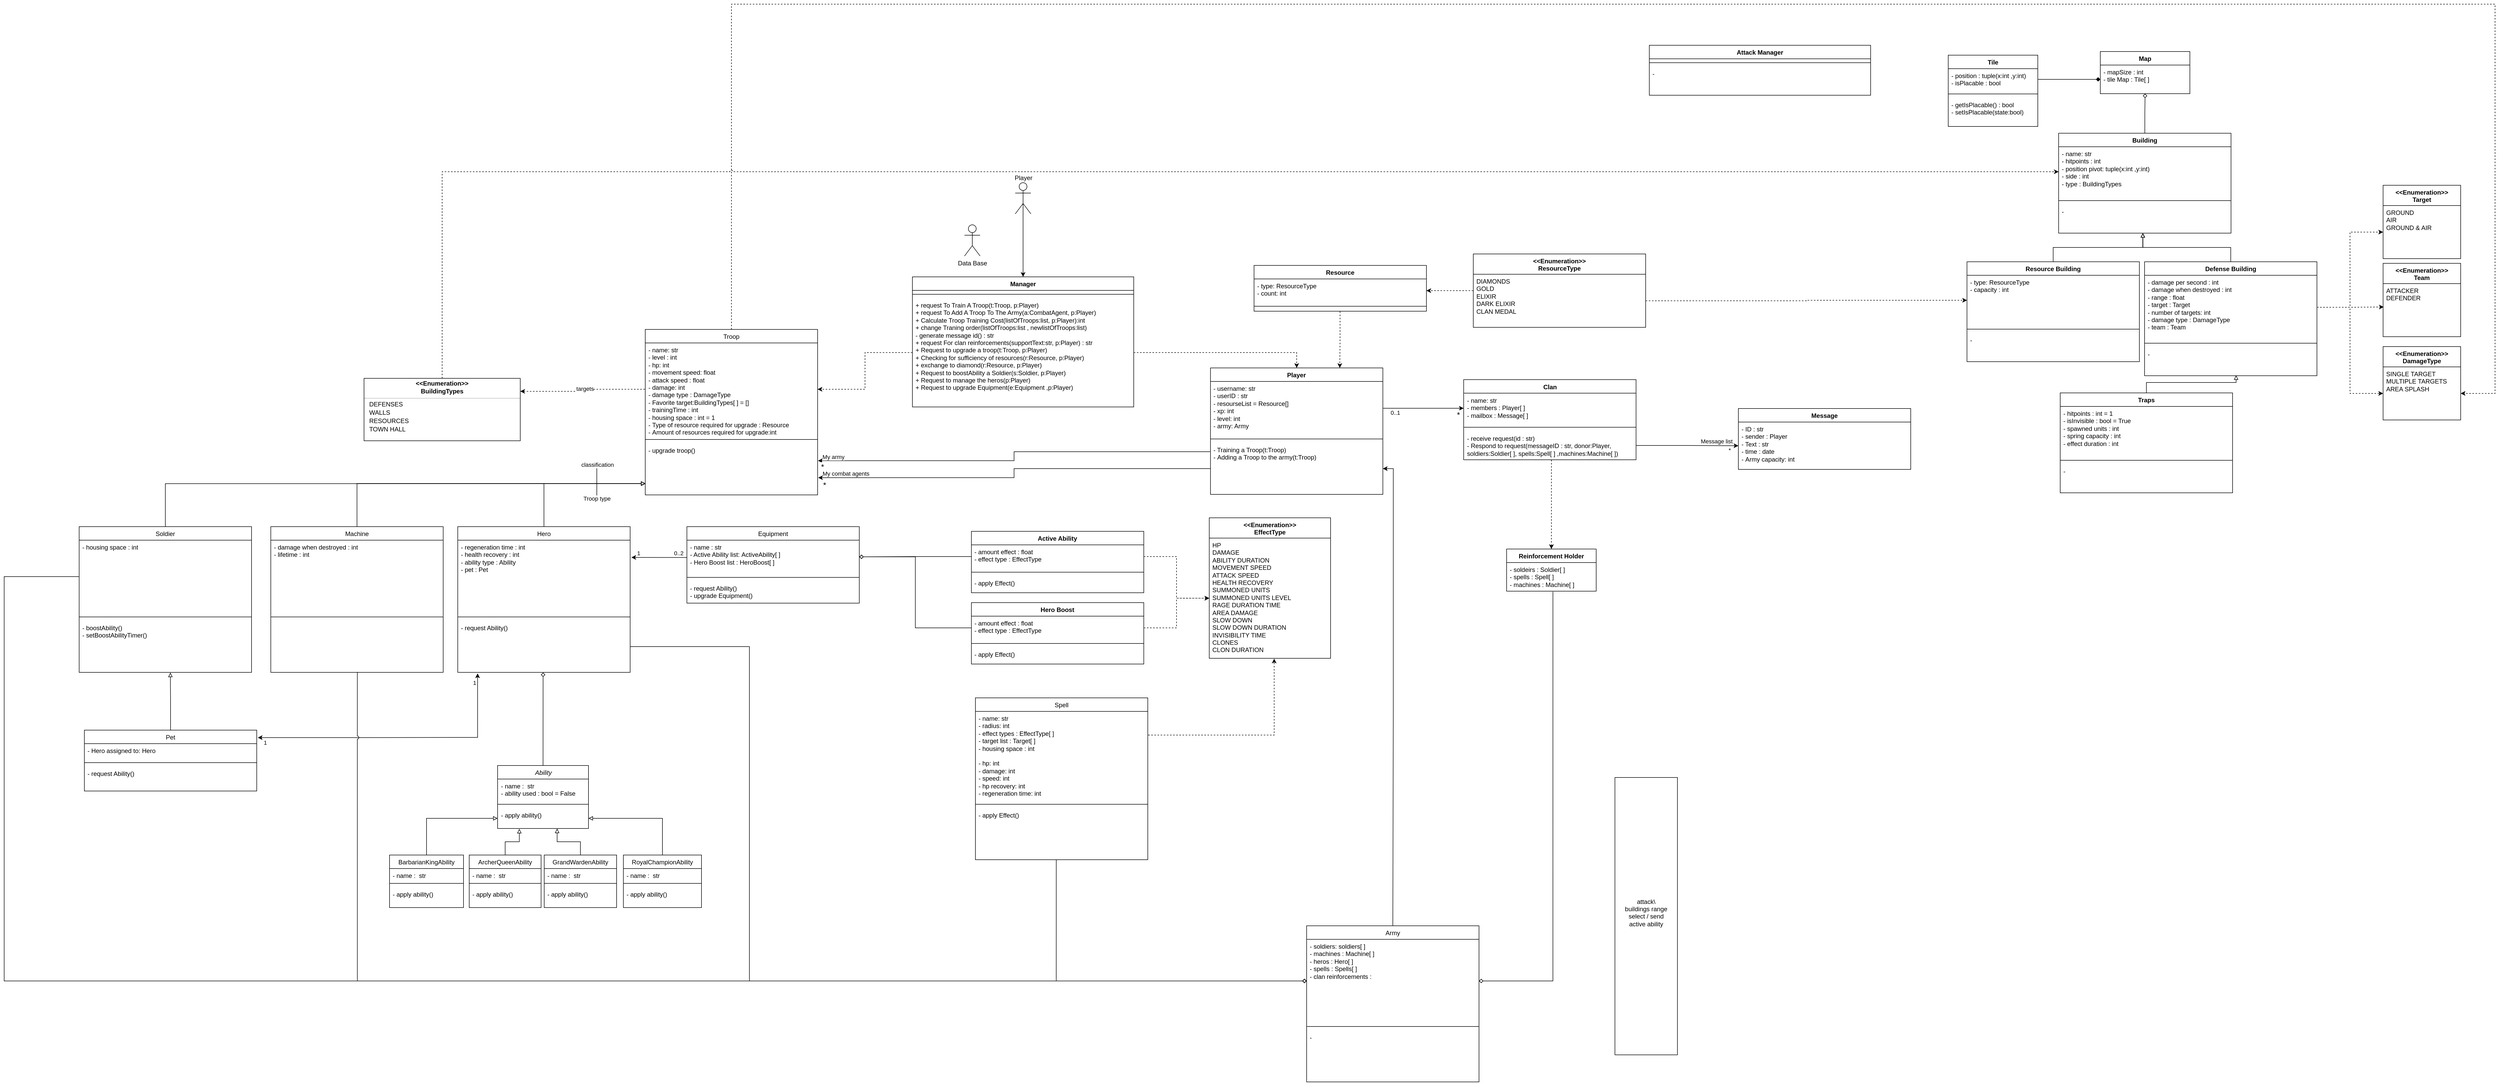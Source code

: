 <mxfile version="26.0.6">
  <diagram name="Page-1" id="6133507b-19e7-1e82-6fc7-422aa6c4b21f">
    <mxGraphModel dx="7736" dy="3936" grid="0" gridSize="10" guides="1" tooltips="1" connect="1" arrows="1" fold="1" page="0" pageScale="1" pageWidth="1100" pageHeight="850" background="none" math="0" shadow="0">
      <root>
        <mxCell id="0" />
        <mxCell id="1" parent="0" />
        <mxCell id="OWQCSIat-UT7x9w9hqu4-1" value="Player" style="swimlane;fontStyle=1;align=center;verticalAlign=top;childLayout=stackLayout;horizontal=1;startSize=26;horizontalStack=0;resizeParent=1;resizeParentMax=0;resizeLast=0;collapsible=1;marginBottom=0;whiteSpace=wrap;html=1;" parent="1" vertex="1">
          <mxGeometry x="493.37" y="301" width="331" height="243" as="geometry" />
        </mxCell>
        <mxCell id="OWQCSIat-UT7x9w9hqu4-2" value="&lt;div&gt;- username: str&lt;/div&gt;&lt;div&gt;- userID : str&lt;/div&gt;- resourseList = Resource[]&lt;div&gt;- xp: int&lt;/div&gt;&lt;div&gt;- level: int&lt;/div&gt;&lt;div&gt;- army: Army&lt;/div&gt;" style="text;strokeColor=none;fillColor=none;align=left;verticalAlign=top;spacingLeft=4;spacingRight=4;overflow=hidden;rotatable=0;points=[[0,0.5],[1,0.5]];portConstraint=eastwest;whiteSpace=wrap;html=1;" parent="OWQCSIat-UT7x9w9hqu4-1" vertex="1">
          <mxGeometry y="26" width="331" height="103" as="geometry" />
        </mxCell>
        <mxCell id="OWQCSIat-UT7x9w9hqu4-3" value="" style="line;strokeWidth=1;fillColor=none;align=left;verticalAlign=middle;spacingTop=-1;spacingLeft=3;spacingRight=3;rotatable=0;labelPosition=right;points=[];portConstraint=eastwest;strokeColor=inherit;" parent="OWQCSIat-UT7x9w9hqu4-1" vertex="1">
          <mxGeometry y="129" width="331" height="15" as="geometry" />
        </mxCell>
        <mxCell id="OWQCSIat-UT7x9w9hqu4-4" value="- Training a Troop(t:Troop)&lt;div&gt;-&amp;nbsp;Adding a Troop&amp;nbsp;to the army(t:Troop)&lt;br&gt;&lt;/div&gt;" style="text;strokeColor=none;fillColor=none;align=left;verticalAlign=top;spacingLeft=4;spacingRight=4;overflow=hidden;rotatable=0;points=[[0,0.5],[1,0.5]];portConstraint=eastwest;whiteSpace=wrap;html=1;" parent="OWQCSIat-UT7x9w9hqu4-1" vertex="1">
          <mxGeometry y="144" width="331" height="99" as="geometry" />
        </mxCell>
        <mxCell id="Ac14JlJlDhPasDVBVDqp-8" style="edgeStyle=orthogonalEdgeStyle;rounded=0;orthogonalLoop=1;jettySize=auto;html=1;entryX=0.5;entryY=0;entryDx=0;entryDy=0;exitX=0.5;exitY=0.5;exitDx=0;exitDy=0;exitPerimeter=0;" parent="1" source="Ac14JlJlDhPasDVBVDqp-1" target="Ac14JlJlDhPasDVBVDqp-3" edge="1">
          <mxGeometry relative="1" as="geometry">
            <mxPoint x="315" y="335.5" as="targetPoint" />
          </mxGeometry>
        </mxCell>
        <mxCell id="Ac14JlJlDhPasDVBVDqp-1" value="Player" style="shape=umlActor;verticalLabelPosition=top;verticalAlign=bottom;html=1;outlineConnect=0;labelPosition=center;align=center;" parent="1" vertex="1">
          <mxGeometry x="118.5" y="-55" width="30" height="60" as="geometry" />
        </mxCell>
        <mxCell id="Ac14JlJlDhPasDVBVDqp-3" value="Manager" style="swimlane;fontStyle=1;align=center;verticalAlign=top;childLayout=stackLayout;horizontal=1;startSize=26;horizontalStack=0;resizeParent=1;resizeParentMax=0;resizeLast=0;collapsible=1;marginBottom=0;whiteSpace=wrap;html=1;" parent="1" vertex="1">
          <mxGeometry x="-79" y="126" width="425" height="250" as="geometry" />
        </mxCell>
        <mxCell id="Ac14JlJlDhPasDVBVDqp-5" value="" style="line;strokeWidth=1;fillColor=none;align=left;verticalAlign=middle;spacingTop=-1;spacingLeft=3;spacingRight=3;rotatable=0;labelPosition=right;points=[];portConstraint=eastwest;strokeColor=inherit;" parent="Ac14JlJlDhPasDVBVDqp-3" vertex="1">
          <mxGeometry y="26" width="425" height="15" as="geometry" />
        </mxCell>
        <mxCell id="Ac14JlJlDhPasDVBVDqp-6" value="+ request To Train A Troop(t:Troop, p:Player)&lt;div&gt;+ request To Add A Troop To The Army(a:&lt;span style=&quot;background-color: initial;&quot;&gt;CombatAgent, p:Player&lt;/span&gt;&lt;span style=&quot;background-color: initial;&quot;&gt;)&lt;/span&gt;&lt;/div&gt;&lt;div&gt;&lt;span style=&quot;background-color: initial;&quot;&gt;+ Calculate Troop Training Cost(listOfTroops:list, p:Player):int&lt;/span&gt;&lt;/div&gt;&lt;div&gt;&lt;span style=&quot;background-color: initial;&quot;&gt;+ change Traning order(&lt;/span&gt;&lt;span style=&quot;background-color: transparent; color: light-dark(rgb(0, 0, 0), rgb(255, 255, 255));&quot;&gt;listOfTroops:list , newlistOfTroops:list)&lt;/span&gt;&lt;/div&gt;&lt;div&gt;&lt;span style=&quot;background-color: transparent; color: light-dark(rgb(0, 0, 0), rgb(255, 255, 255));&quot;&gt;-&amp;nbsp;&lt;/span&gt;&lt;span style=&quot;background-color: transparent;&quot;&gt;generate message id() : str&lt;/span&gt;&lt;/div&gt;&lt;div&gt;+ request For clan reinforcements(s&lt;span style=&quot;background-color: initial;&quot;&gt;upportText:str, p:Player&lt;/span&gt;&lt;span style=&quot;background-color: initial;&quot;&gt;) : str&lt;/span&gt;&lt;/div&gt;&lt;div&gt;+&amp;nbsp;&lt;span style=&quot;background-color: initial;&quot;&gt;Request to upgrade a troop(&lt;/span&gt;t:Troop, p:Player&lt;span style=&quot;background-color: initial;&quot;&gt;)&lt;/span&gt;&lt;/div&gt;&lt;div&gt;&lt;span style=&quot;background-color: initial;&quot;&gt;+&amp;nbsp;&lt;/span&gt;&lt;span style=&quot;background-color: transparent;&quot;&gt;Checking for sufficiency of resources(&lt;/span&gt;&lt;span style=&quot;background-color: transparent; color: light-dark(rgb(0, 0, 0), rgb(255, 255, 255));&quot;&gt;r:Resource&lt;/span&gt;&lt;span style=&quot;background-color: transparent; color: light-dark(rgb(0, 0, 0), rgb(255, 255, 255));&quot;&gt;, p:Player&lt;/span&gt;&lt;span style=&quot;background-color: transparent; color: light-dark(rgb(0, 0, 0), rgb(255, 255, 255));&quot;&gt;)&lt;/span&gt;&lt;/div&gt;&lt;div&gt;&lt;span style=&quot;background-color: initial;&quot;&gt;+ exchange to diamond(r:Resource&lt;/span&gt;&lt;span style=&quot;background-color: transparent; color: light-dark(rgb(0, 0, 0), rgb(255, 255, 255));&quot;&gt;, p:Player&lt;/span&gt;&lt;span style=&quot;background-color: initial; color: light-dark(rgb(0, 0, 0), rgb(255, 255, 255));&quot;&gt;)&lt;/span&gt;&lt;/div&gt;+&amp;nbsp;Request to boostAbility a Soldier(s:Soldier, p:Player)&lt;div&gt;+&amp;nbsp;Request to manage the heros(&lt;span style=&quot;background-color: transparent; color: light-dark(rgb(0, 0, 0), rgb(255, 255, 255));&quot;&gt;p:Player&lt;/span&gt;&lt;span style=&quot;background-color: transparent; color: light-dark(rgb(0, 0, 0), rgb(255, 255, 255));&quot;&gt;)&lt;/span&gt;&lt;/div&gt;&lt;div&gt;&lt;span style=&quot;background-color: transparent; color: light-dark(rgb(0, 0, 0), rgb(255, 255, 255));&quot;&gt;+ Request to upgrade Equipment(e:Equipment ,p:Player)&lt;/span&gt;&lt;/div&gt;" style="text;strokeColor=none;fillColor=none;align=left;verticalAlign=top;spacingLeft=4;spacingRight=4;overflow=hidden;rotatable=0;points=[[0,0.5],[1,0.5]];portConstraint=eastwest;whiteSpace=wrap;html=1;" parent="Ac14JlJlDhPasDVBVDqp-3" vertex="1">
          <mxGeometry y="41" width="425" height="209" as="geometry" />
        </mxCell>
        <mxCell id="6BLsf2Mpnj9mbAF83ZS2-82" style="edgeStyle=orthogonalEdgeStyle;rounded=0;orthogonalLoop=1;jettySize=auto;html=1;exitX=0.5;exitY=0;exitDx=0;exitDy=0;entryX=1;entryY=0.5;entryDx=0;entryDy=0;jumpStyle=arc;dashed=1;" edge="1" parent="1" source="Ac14JlJlDhPasDVBVDqp-9" target="6BLsf2Mpnj9mbAF83ZS2-80">
          <mxGeometry relative="1" as="geometry">
            <Array as="points">
              <mxPoint x="-426" y="-398" />
              <mxPoint x="2960" y="-398" />
              <mxPoint x="2960" y="350" />
            </Array>
          </mxGeometry>
        </mxCell>
        <mxCell id="Ac14JlJlDhPasDVBVDqp-9" value="&lt;span style=&quot;font-weight: 400; text-align: left;&quot;&gt;Troop&lt;/span&gt;" style="swimlane;fontStyle=1;align=center;verticalAlign=top;childLayout=stackLayout;horizontal=1;startSize=26;horizontalStack=0;resizeParent=1;resizeParentMax=0;resizeLast=0;collapsible=1;marginBottom=0;whiteSpace=wrap;html=1;" parent="1" vertex="1">
          <mxGeometry x="-592" y="227" width="331" height="318" as="geometry" />
        </mxCell>
        <mxCell id="Ac14JlJlDhPasDVBVDqp-10" value="- name: str&lt;div&gt;- level : int&lt;br&gt;&lt;div&gt;- hp: int&lt;/div&gt;&lt;div&gt;&lt;div&gt;- movement speed: float&lt;/div&gt;&lt;/div&gt;&lt;div&gt;&lt;span style=&quot;background-color: transparent; color: light-dark(rgb(0, 0, 0), rgb(255, 255, 255));&quot;&gt;-&amp;nbsp;&lt;/span&gt;&lt;span style=&quot;background-color: transparent; color: light-dark(rgb(0, 0, 0), rgb(255, 255, 255));&quot;&gt;attack speed : float&lt;/span&gt;&lt;/div&gt;&lt;div&gt;&lt;div&gt;- damage: int&lt;/div&gt;&lt;/div&gt;&lt;div&gt;- damage type :&amp;nbsp;&lt;span style=&quot;background-color: transparent; color: light-dark(rgb(0, 0, 0), rgb(255, 255, 255));&quot;&gt;DamageType&lt;/span&gt;&lt;/div&gt;&lt;div&gt;&lt;span style=&quot;background-color: transparent; color: light-dark(rgb(0, 0, 0), rgb(255, 255, 255));&quot;&gt;- Favorite target:&lt;/span&gt;&lt;span style=&quot;text-align: center;&quot;&gt;BuildingTypes&lt;/span&gt;&lt;span style=&quot;background-color: transparent; color: light-dark(rgb(0, 0, 0), rgb(255, 255, 255)); text-align: center;&quot;&gt;[ ] = []&lt;/span&gt;&lt;/div&gt;&lt;div&gt;&lt;span style=&quot;background-color: transparent; color: light-dark(rgb(0, 0, 0), rgb(255, 255, 255));&quot;&gt;- trainingTime : int&lt;/span&gt;&lt;/div&gt;&lt;div&gt;&lt;span style=&quot;background-color: transparent; color: light-dark(rgb(0, 0, 0), rgb(255, 255, 255));&quot;&gt;- housing space : int = 1&lt;/span&gt;&lt;/div&gt;&lt;div&gt;&lt;span style=&quot;background-color: transparent; color: light-dark(rgb(0, 0, 0), rgb(255, 255, 255));&quot;&gt;-&amp;nbsp;&lt;/span&gt;&lt;span style=&quot;background-color: transparent;&quot;&gt;Type of resource required for upgrade :&amp;nbsp;&lt;/span&gt;&lt;span style=&quot;text-align: center; background-color: transparent; color: light-dark(rgb(0, 0, 0), rgb(255, 255, 255));&quot;&gt;Resource&lt;/span&gt;&lt;/div&gt;&lt;div&gt;&lt;span style=&quot;background-color: transparent; color: light-dark(rgb(0, 0, 0), rgb(255, 255, 255));&quot;&gt;-&amp;nbsp;&lt;/span&gt;&lt;span style=&quot;background-color: transparent;&quot;&gt;Amount of resources required for upgrade:int&lt;/span&gt;&lt;/div&gt;&lt;div&gt;&lt;span style=&quot;background-color: transparent;&quot;&gt;- size : float&lt;/span&gt;&lt;/div&gt;&lt;/div&gt;" style="text;strokeColor=none;fillColor=none;align=left;verticalAlign=top;spacingLeft=4;spacingRight=4;overflow=hidden;rotatable=0;points=[[0,0.5],[1,0.5]];portConstraint=eastwest;whiteSpace=wrap;html=1;" parent="Ac14JlJlDhPasDVBVDqp-9" vertex="1">
          <mxGeometry y="26" width="331" height="178" as="geometry" />
        </mxCell>
        <mxCell id="Ac14JlJlDhPasDVBVDqp-11" value="" style="line;strokeWidth=1;fillColor=none;align=left;verticalAlign=middle;spacingTop=-1;spacingLeft=3;spacingRight=3;rotatable=0;labelPosition=right;points=[];portConstraint=eastwest;strokeColor=inherit;" parent="Ac14JlJlDhPasDVBVDqp-9" vertex="1">
          <mxGeometry y="204" width="331" height="15" as="geometry" />
        </mxCell>
        <mxCell id="Ac14JlJlDhPasDVBVDqp-12" value="&lt;div&gt;- upgrade troop()&lt;/div&gt;" style="text;strokeColor=none;fillColor=none;align=left;verticalAlign=top;spacingLeft=4;spacingRight=4;overflow=hidden;rotatable=0;points=[[0,0.5],[1,0.5]];portConstraint=eastwest;whiteSpace=wrap;html=1;" parent="Ac14JlJlDhPasDVBVDqp-9" vertex="1">
          <mxGeometry y="219" width="331" height="99" as="geometry" />
        </mxCell>
        <mxCell id="Ac14JlJlDhPasDVBVDqp-24" style="edgeStyle=orthogonalEdgeStyle;rounded=0;orthogonalLoop=1;jettySize=auto;html=1;exitX=0;exitY=0.5;exitDx=0;exitDy=0;entryX=1;entryY=0.5;entryDx=0;entryDy=0;dashed=1;" parent="1" source="Ac14JlJlDhPasDVBVDqp-6" target="Ac14JlJlDhPasDVBVDqp-10" edge="1">
          <mxGeometry relative="1" as="geometry">
            <mxPoint x="-69" y="414.5" as="sourcePoint" />
          </mxGeometry>
        </mxCell>
        <mxCell id="Ac14JlJlDhPasDVBVDqp-25" style="rounded=0;orthogonalLoop=1;jettySize=auto;html=1;entryX=1.003;entryY=0.666;entryDx=0;entryDy=0;entryPerimeter=0;exitX=0;exitY=0.5;exitDx=0;exitDy=0;edgeStyle=orthogonalEdgeStyle;" parent="1" source="OWQCSIat-UT7x9w9hqu4-4" target="Ac14JlJlDhPasDVBVDqp-12" edge="1">
          <mxGeometry relative="1" as="geometry">
            <mxPoint x="363" y="556" as="sourcePoint" />
            <mxPoint x="-396" y="682" as="targetPoint" />
          </mxGeometry>
        </mxCell>
        <mxCell id="Ac14JlJlDhPasDVBVDqp-26" value="My combat agents" style="edgeLabel;html=1;align=center;verticalAlign=middle;resizable=0;points=[];rotation=0;" parent="Ac14JlJlDhPasDVBVDqp-25" vertex="1" connectable="0">
          <mxGeometry x="0.904" y="1" relative="1" as="geometry">
            <mxPoint x="16" y="-9" as="offset" />
          </mxGeometry>
        </mxCell>
        <mxCell id="Ac14JlJlDhPasDVBVDqp-27" value="&lt;font style=&quot;font-size: 15px;&quot;&gt;*&lt;/font&gt;" style="edgeLabel;html=1;align=center;verticalAlign=middle;resizable=0;points=[];" parent="Ac14JlJlDhPasDVBVDqp-25" vertex="1" connectable="0">
          <mxGeometry x="0.825" y="-2" relative="1" as="geometry">
            <mxPoint x="-56" y="15" as="offset" />
          </mxGeometry>
        </mxCell>
        <mxCell id="Ac14JlJlDhPasDVBVDqp-28" style="edgeStyle=orthogonalEdgeStyle;rounded=0;orthogonalLoop=1;jettySize=auto;html=1;entryX=1.002;entryY=0.336;entryDx=0;entryDy=0;entryPerimeter=0;exitX=-0.002;exitY=0.172;exitDx=0;exitDy=0;exitPerimeter=0;" parent="1" source="OWQCSIat-UT7x9w9hqu4-4" target="Ac14JlJlDhPasDVBVDqp-12" edge="1">
          <mxGeometry relative="1" as="geometry">
            <mxPoint x="382" y="437" as="sourcePoint" />
            <mxPoint x="-402" y="536" as="targetPoint" />
            <Array as="points" />
          </mxGeometry>
        </mxCell>
        <mxCell id="Ac14JlJlDhPasDVBVDqp-29" value="My army" style="edgeLabel;html=1;align=center;verticalAlign=middle;resizable=0;points=[];rotation=0;" parent="Ac14JlJlDhPasDVBVDqp-28" vertex="1" connectable="0">
          <mxGeometry x="0.904" y="1" relative="1" as="geometry">
            <mxPoint x="-8" y="-9" as="offset" />
          </mxGeometry>
        </mxCell>
        <mxCell id="Ac14JlJlDhPasDVBVDqp-30" value="&lt;font style=&quot;font-size: 15px;&quot;&gt;*&lt;/font&gt;" style="edgeLabel;html=1;align=center;verticalAlign=middle;resizable=0;points=[];" parent="Ac14JlJlDhPasDVBVDqp-28" vertex="1" connectable="0">
          <mxGeometry x="0.825" y="-2" relative="1" as="geometry">
            <mxPoint x="-59" y="12" as="offset" />
          </mxGeometry>
        </mxCell>
        <mxCell id="Ac14JlJlDhPasDVBVDqp-33" style="edgeStyle=orthogonalEdgeStyle;rounded=0;orthogonalLoop=1;jettySize=auto;html=1;exitX=1;exitY=0.5;exitDx=0;exitDy=0;entryX=0.5;entryY=0;entryDx=0;entryDy=0;dashed=1;" parent="1" source="Ac14JlJlDhPasDVBVDqp-6" target="OWQCSIat-UT7x9w9hqu4-1" edge="1">
          <mxGeometry relative="1" as="geometry" />
        </mxCell>
        <mxCell id="Ac14JlJlDhPasDVBVDqp-35" value="Clan" style="swimlane;fontStyle=1;align=center;verticalAlign=top;childLayout=stackLayout;horizontal=1;startSize=26;horizontalStack=0;resizeParent=1;resizeParentMax=0;resizeLast=0;collapsible=1;marginBottom=0;whiteSpace=wrap;html=1;" parent="1" vertex="1">
          <mxGeometry x="979.55" y="323.5" width="331" height="154" as="geometry" />
        </mxCell>
        <mxCell id="Ac14JlJlDhPasDVBVDqp-36" value="- name: str&lt;div&gt;- members : Player[ ]&lt;/div&gt;&lt;div&gt;- mailbox : Message[ ]&lt;/div&gt;" style="text;strokeColor=none;fillColor=none;align=left;verticalAlign=top;spacingLeft=4;spacingRight=4;overflow=hidden;rotatable=0;points=[[0,0.5],[1,0.5]];portConstraint=eastwest;whiteSpace=wrap;html=1;" parent="Ac14JlJlDhPasDVBVDqp-35" vertex="1">
          <mxGeometry y="26" width="331" height="58" as="geometry" />
        </mxCell>
        <mxCell id="Ac14JlJlDhPasDVBVDqp-37" value="" style="line;strokeWidth=1;fillColor=none;align=left;verticalAlign=middle;spacingTop=-1;spacingLeft=3;spacingRight=3;rotatable=0;labelPosition=right;points=[];portConstraint=eastwest;strokeColor=inherit;" parent="Ac14JlJlDhPasDVBVDqp-35" vertex="1">
          <mxGeometry y="84" width="331" height="15" as="geometry" />
        </mxCell>
        <mxCell id="Ac14JlJlDhPasDVBVDqp-38" value="&lt;div&gt;- receive request(id : str)&lt;/div&gt;&lt;div&gt;- Respond to request(messageID : str, donor:Player, soldiers:Soldier[ ], spells:Spell[ ] ,machines:Machine[ ])&lt;/div&gt;" style="text;strokeColor=none;fillColor=none;align=left;verticalAlign=top;spacingLeft=4;spacingRight=4;overflow=hidden;rotatable=0;points=[[0,0.5],[1,0.5]];portConstraint=eastwest;whiteSpace=wrap;html=1;" parent="Ac14JlJlDhPasDVBVDqp-35" vertex="1">
          <mxGeometry y="99" width="331" height="55" as="geometry" />
        </mxCell>
        <mxCell id="Ac14JlJlDhPasDVBVDqp-39" style="edgeStyle=orthogonalEdgeStyle;rounded=0;orthogonalLoop=1;jettySize=auto;html=1;exitX=1;exitY=0.5;exitDx=0;exitDy=0;entryX=0;entryY=0.5;entryDx=0;entryDy=0;" parent="1" source="OWQCSIat-UT7x9w9hqu4-2" target="Ac14JlJlDhPasDVBVDqp-36" edge="1">
          <mxGeometry relative="1" as="geometry">
            <Array as="points">
              <mxPoint x="891" y="379" />
              <mxPoint x="980" y="379" />
            </Array>
          </mxGeometry>
        </mxCell>
        <mxCell id="Ac14JlJlDhPasDVBVDqp-40" value="0..1" style="edgeLabel;html=1;align=center;verticalAlign=middle;resizable=0;points=[];" parent="Ac14JlJlDhPasDVBVDqp-39" vertex="1" connectable="0">
          <mxGeometry x="-0.873" relative="1" as="geometry">
            <mxPoint x="13" y="8" as="offset" />
          </mxGeometry>
        </mxCell>
        <mxCell id="Ac14JlJlDhPasDVBVDqp-42" value="*" style="edgeLabel;html=1;align=center;verticalAlign=middle;resizable=0;points=[];fontSize=15;" parent="Ac14JlJlDhPasDVBVDqp-39" vertex="1" connectable="0">
          <mxGeometry x="0.768" y="-1" relative="1" as="geometry">
            <mxPoint x="7" y="10" as="offset" />
          </mxGeometry>
        </mxCell>
        <mxCell id="Ac14JlJlDhPasDVBVDqp-43" value="Message" style="swimlane;fontStyle=1;align=center;verticalAlign=top;childLayout=stackLayout;horizontal=1;startSize=26;horizontalStack=0;resizeParent=1;resizeParentMax=0;resizeLast=0;collapsible=1;marginBottom=0;whiteSpace=wrap;html=1;" parent="1" vertex="1">
          <mxGeometry x="1507" y="379" width="331" height="117" as="geometry" />
        </mxCell>
        <mxCell id="Ac14JlJlDhPasDVBVDqp-44" value="&lt;div&gt;- ID : str&lt;/div&gt;&lt;div&gt;- sender : Player&lt;/div&gt;- Text : str&lt;div&gt;- time : date&lt;/div&gt;&lt;div&gt;-&amp;nbsp;Army capacity: int&lt;/div&gt;" style="text;strokeColor=none;fillColor=none;align=left;verticalAlign=top;spacingLeft=4;spacingRight=4;overflow=hidden;rotatable=0;points=[[0,0.5],[1,0.5]];portConstraint=eastwest;whiteSpace=wrap;html=1;" parent="Ac14JlJlDhPasDVBVDqp-43" vertex="1">
          <mxGeometry y="26" width="331" height="91" as="geometry" />
        </mxCell>
        <mxCell id="Ac14JlJlDhPasDVBVDqp-54" value="&lt;span style=&quot;font-weight: 400; text-align: left;&quot;&gt;Hero&lt;/span&gt;" style="swimlane;fontStyle=1;align=center;verticalAlign=top;childLayout=stackLayout;horizontal=1;startSize=26;horizontalStack=0;resizeParent=1;resizeParentMax=0;resizeLast=0;collapsible=1;marginBottom=0;whiteSpace=wrap;html=1;" parent="1" vertex="1">
          <mxGeometry x="-952" y="606" width="331" height="280" as="geometry" />
        </mxCell>
        <mxCell id="Ac14JlJlDhPasDVBVDqp-55" value="- regeneration time : int&lt;div&gt;- health recovery : int&lt;/div&gt;&lt;div&gt;- ability type : Ability&lt;/div&gt;&lt;div&gt;- pet : Pet&lt;/div&gt;" style="text;strokeColor=none;fillColor=none;align=left;verticalAlign=top;spacingLeft=4;spacingRight=4;overflow=hidden;rotatable=0;points=[[0,0.5],[1,0.5]];portConstraint=eastwest;whiteSpace=wrap;html=1;" parent="Ac14JlJlDhPasDVBVDqp-54" vertex="1">
          <mxGeometry y="26" width="331" height="140" as="geometry" />
        </mxCell>
        <mxCell id="Ac14JlJlDhPasDVBVDqp-56" value="" style="line;strokeWidth=1;fillColor=none;align=left;verticalAlign=middle;spacingTop=-1;spacingLeft=3;spacingRight=3;rotatable=0;labelPosition=right;points=[];portConstraint=eastwest;strokeColor=inherit;" parent="Ac14JlJlDhPasDVBVDqp-54" vertex="1">
          <mxGeometry y="166" width="331" height="15" as="geometry" />
        </mxCell>
        <mxCell id="Ac14JlJlDhPasDVBVDqp-57" value="&lt;div&gt;- request Ability()&lt;/div&gt;" style="text;strokeColor=none;fillColor=none;align=left;verticalAlign=top;spacingLeft=4;spacingRight=4;overflow=hidden;rotatable=0;points=[[0,0.5],[1,0.5]];portConstraint=eastwest;whiteSpace=wrap;html=1;" parent="Ac14JlJlDhPasDVBVDqp-54" vertex="1">
          <mxGeometry y="181" width="331" height="99" as="geometry" />
        </mxCell>
        <mxCell id="KlrsaEs7Zsqp9lWTSfgv-1" value="&lt;span style=&quot;font-weight: 400; text-align: left;&quot;&gt;Machine&lt;/span&gt;" style="swimlane;fontStyle=1;align=center;verticalAlign=top;childLayout=stackLayout;horizontal=1;startSize=26;horizontalStack=0;resizeParent=1;resizeParentMax=0;resizeLast=0;collapsible=1;marginBottom=0;whiteSpace=wrap;html=1;" parent="1" vertex="1">
          <mxGeometry x="-1311" y="606" width="331" height="280" as="geometry" />
        </mxCell>
        <mxCell id="KlrsaEs7Zsqp9lWTSfgv-2" value="- damage when destroyed : int&lt;br&gt;&lt;div&gt;- lifetime : int&lt;/div&gt;" style="text;strokeColor=none;fillColor=none;align=left;verticalAlign=top;spacingLeft=4;spacingRight=4;overflow=hidden;rotatable=0;points=[[0,0.5],[1,0.5]];portConstraint=eastwest;whiteSpace=wrap;html=1;" parent="KlrsaEs7Zsqp9lWTSfgv-1" vertex="1">
          <mxGeometry y="26" width="331" height="140" as="geometry" />
        </mxCell>
        <mxCell id="KlrsaEs7Zsqp9lWTSfgv-3" value="" style="line;strokeWidth=1;fillColor=none;align=left;verticalAlign=middle;spacingTop=-1;spacingLeft=3;spacingRight=3;rotatable=0;labelPosition=right;points=[];portConstraint=eastwest;strokeColor=inherit;" parent="KlrsaEs7Zsqp9lWTSfgv-1" vertex="1">
          <mxGeometry y="166" width="331" height="15" as="geometry" />
        </mxCell>
        <mxCell id="KlrsaEs7Zsqp9lWTSfgv-4" value="&lt;div&gt;&lt;br&gt;&lt;/div&gt;" style="text;strokeColor=none;fillColor=none;align=left;verticalAlign=top;spacingLeft=4;spacingRight=4;overflow=hidden;rotatable=0;points=[[0,0.5],[1,0.5]];portConstraint=eastwest;whiteSpace=wrap;html=1;" parent="KlrsaEs7Zsqp9lWTSfgv-1" vertex="1">
          <mxGeometry y="181" width="331" height="99" as="geometry" />
        </mxCell>
        <mxCell id="KlrsaEs7Zsqp9lWTSfgv-5" value="&lt;span style=&quot;font-weight: 400; text-align: left;&quot;&gt;Soldier&lt;/span&gt;" style="swimlane;fontStyle=1;align=center;verticalAlign=top;childLayout=stackLayout;horizontal=1;startSize=26;horizontalStack=0;resizeParent=1;resizeParentMax=0;resizeLast=0;collapsible=1;marginBottom=0;whiteSpace=wrap;html=1;" parent="1" vertex="1">
          <mxGeometry x="-1679" y="606" width="331" height="280" as="geometry" />
        </mxCell>
        <mxCell id="KlrsaEs7Zsqp9lWTSfgv-6" value="&lt;div&gt;&lt;div&gt;&lt;div&gt;&lt;div&gt;&lt;span style=&quot;background-color: transparent; color: light-dark(rgb(0, 0, 0), rgb(255, 255, 255));&quot;&gt;- housing space : int&lt;/span&gt;&lt;/div&gt;&lt;/div&gt;&lt;/div&gt;&lt;/div&gt;&lt;div&gt;&lt;span style=&quot;background-color: transparent; color: light-dark(rgb(0, 0, 0), rgb(255, 255, 255));&quot;&gt;&lt;br&gt;&lt;/span&gt;&lt;/div&gt;" style="text;strokeColor=none;fillColor=none;align=left;verticalAlign=top;spacingLeft=4;spacingRight=4;overflow=hidden;rotatable=0;points=[[0,0.5],[1,0.5]];portConstraint=eastwest;whiteSpace=wrap;html=1;" parent="KlrsaEs7Zsqp9lWTSfgv-5" vertex="1">
          <mxGeometry y="26" width="331" height="140" as="geometry" />
        </mxCell>
        <mxCell id="KlrsaEs7Zsqp9lWTSfgv-7" value="" style="line;strokeWidth=1;fillColor=none;align=left;verticalAlign=middle;spacingTop=-1;spacingLeft=3;spacingRight=3;rotatable=0;labelPosition=right;points=[];portConstraint=eastwest;strokeColor=inherit;" parent="KlrsaEs7Zsqp9lWTSfgv-5" vertex="1">
          <mxGeometry y="166" width="331" height="15" as="geometry" />
        </mxCell>
        <mxCell id="KlrsaEs7Zsqp9lWTSfgv-8" value="&lt;div&gt;- boostAbility()&lt;/div&gt;&lt;div&gt;- setBoostAbilityTimer()&lt;/div&gt;" style="text;strokeColor=none;fillColor=none;align=left;verticalAlign=top;spacingLeft=4;spacingRight=4;overflow=hidden;rotatable=0;points=[[0,0.5],[1,0.5]];portConstraint=eastwest;whiteSpace=wrap;html=1;" parent="KlrsaEs7Zsqp9lWTSfgv-5" vertex="1">
          <mxGeometry y="181" width="331" height="99" as="geometry" />
        </mxCell>
        <mxCell id="KlrsaEs7Zsqp9lWTSfgv-9" value="" style="fontStyle=1;align=center;verticalAlign=middle;childLayout=stackLayout;horizontal=1;horizontalStack=0;resizeParent=1;resizeParentMax=0;resizeLast=0;marginBottom=0;" parent="1" vertex="1">
          <mxGeometry x="-1132" y="321" width="300" height="120" as="geometry" />
        </mxCell>
        <mxCell id="KlrsaEs7Zsqp9lWTSfgv-10" value="&amp;lt;&amp;lt;Enumeration&amp;gt;&amp;gt;" style="html=1;align=center;spacing=0;verticalAlign=middle;strokeColor=none;fillColor=none;whiteSpace=wrap;spacingTop=3;fontStyle=1" parent="KlrsaEs7Zsqp9lWTSfgv-9" vertex="1">
          <mxGeometry width="300" height="16" as="geometry" />
        </mxCell>
        <mxCell id="KlrsaEs7Zsqp9lWTSfgv-11" value="BuildingTypes" style="html=1;align=center;spacing=0;verticalAlign=middle;strokeColor=none;fillColor=none;whiteSpace=wrap;fontStyle=1" parent="KlrsaEs7Zsqp9lWTSfgv-9" vertex="1">
          <mxGeometry y="16" width="300" height="18" as="geometry" />
        </mxCell>
        <mxCell id="KlrsaEs7Zsqp9lWTSfgv-12" value="" style="line;strokeWidth=0.25;fillColor=none;align=left;verticalAlign=middle;spacingTop=-1;spacingLeft=3;spacingRight=3;rotatable=0;labelPosition=right;points=[];portConstraint=eastwest;" parent="KlrsaEs7Zsqp9lWTSfgv-9" vertex="1">
          <mxGeometry y="34" width="300" height="8" as="geometry" />
        </mxCell>
        <mxCell id="KlrsaEs7Zsqp9lWTSfgv-13" value="DEFENSES" style="html=1;align=left;spacing=0;verticalAlign=middle;strokeColor=none;fillColor=none;whiteSpace=wrap;spacingLeft=10;" parent="KlrsaEs7Zsqp9lWTSfgv-9" vertex="1">
          <mxGeometry y="42" width="300" height="16" as="geometry" />
        </mxCell>
        <mxCell id="KlrsaEs7Zsqp9lWTSfgv-14" value="WALLS" style="html=1;align=left;spacing=0;verticalAlign=middle;strokeColor=none;fillColor=none;whiteSpace=wrap;spacingLeft=10;" parent="KlrsaEs7Zsqp9lWTSfgv-9" vertex="1">
          <mxGeometry y="58" width="300" height="16" as="geometry" />
        </mxCell>
        <mxCell id="KlrsaEs7Zsqp9lWTSfgv-30" value="RESOURCES" style="html=1;align=left;spacing=0;verticalAlign=middle;strokeColor=none;fillColor=none;whiteSpace=wrap;spacingLeft=10;" parent="KlrsaEs7Zsqp9lWTSfgv-9" vertex="1">
          <mxGeometry y="74" width="300" height="16" as="geometry" />
        </mxCell>
        <mxCell id="KlrsaEs7Zsqp9lWTSfgv-32" value="TOWN HALL" style="html=1;align=left;spacing=0;verticalAlign=middle;strokeColor=none;fillColor=none;whiteSpace=wrap;spacingLeft=10;" parent="KlrsaEs7Zsqp9lWTSfgv-9" vertex="1">
          <mxGeometry y="90" width="300" height="16" as="geometry" />
        </mxCell>
        <mxCell id="KlrsaEs7Zsqp9lWTSfgv-17" value="" style="html=1;align=left;spacing=0;verticalAlign=middle;strokeColor=none;fillColor=none;whiteSpace=wrap;" parent="KlrsaEs7Zsqp9lWTSfgv-9" vertex="1">
          <mxGeometry y="106" width="300" height="14" as="geometry" />
        </mxCell>
        <mxCell id="KlrsaEs7Zsqp9lWTSfgv-20" style="edgeStyle=orthogonalEdgeStyle;rounded=0;orthogonalLoop=1;jettySize=auto;html=1;exitX=1;exitY=0.5;exitDx=0;exitDy=0;entryX=0;entryY=0.5;entryDx=0;entryDy=0;dashed=1;startArrow=classic;startFill=1;endArrow=none;endFill=0;" parent="1" source="KlrsaEs7Zsqp9lWTSfgv-11" target="Ac14JlJlDhPasDVBVDqp-10" edge="1">
          <mxGeometry relative="1" as="geometry" />
        </mxCell>
        <mxCell id="KlrsaEs7Zsqp9lWTSfgv-22" value="targets" style="edgeLabel;html=1;align=center;verticalAlign=middle;resizable=0;points=[];" parent="KlrsaEs7Zsqp9lWTSfgv-20" vertex="1" connectable="0">
          <mxGeometry x="0.045" y="1" relative="1" as="geometry">
            <mxPoint as="offset" />
          </mxGeometry>
        </mxCell>
        <mxCell id="KlrsaEs7Zsqp9lWTSfgv-71" style="edgeStyle=orthogonalEdgeStyle;rounded=0;orthogonalLoop=1;jettySize=auto;html=1;exitX=0.5;exitY=0;exitDx=0;exitDy=0;entryX=0;entryY=0.5;entryDx=0;entryDy=0;endArrow=block;endFill=0;" parent="1" source="KlrsaEs7Zsqp9lWTSfgv-33" target="KlrsaEs7Zsqp9lWTSfgv-69" edge="1">
          <mxGeometry relative="1" as="geometry" />
        </mxCell>
        <mxCell id="KlrsaEs7Zsqp9lWTSfgv-33" value="&lt;span style=&quot;font-weight: 400; text-align: left;&quot;&gt;BarbarianKingAbility&lt;/span&gt;" style="swimlane;fontStyle=1;align=center;verticalAlign=top;childLayout=stackLayout;horizontal=1;startSize=26;horizontalStack=0;resizeParent=1;resizeParentMax=0;resizeLast=0;collapsible=1;marginBottom=0;whiteSpace=wrap;html=1;" parent="1" vertex="1">
          <mxGeometry x="-1083" y="1237" width="142" height="101" as="geometry" />
        </mxCell>
        <mxCell id="KlrsaEs7Zsqp9lWTSfgv-34" value="&lt;div&gt;- name :&amp;nbsp; str&lt;/div&gt;" style="text;strokeColor=none;fillColor=none;align=left;verticalAlign=top;spacingLeft=4;spacingRight=4;overflow=hidden;rotatable=0;points=[[0,0.5],[1,0.5]];portConstraint=eastwest;whiteSpace=wrap;html=1;" parent="KlrsaEs7Zsqp9lWTSfgv-33" vertex="1">
          <mxGeometry y="26" width="142" height="21" as="geometry" />
        </mxCell>
        <mxCell id="KlrsaEs7Zsqp9lWTSfgv-35" value="" style="line;strokeWidth=1;fillColor=none;align=left;verticalAlign=middle;spacingTop=-1;spacingLeft=3;spacingRight=3;rotatable=0;labelPosition=right;points=[];portConstraint=eastwest;strokeColor=inherit;" parent="KlrsaEs7Zsqp9lWTSfgv-33" vertex="1">
          <mxGeometry y="47" width="142" height="15" as="geometry" />
        </mxCell>
        <mxCell id="KlrsaEs7Zsqp9lWTSfgv-36" value="- apply ability()" style="text;strokeColor=none;fillColor=none;align=left;verticalAlign=top;spacingLeft=4;spacingRight=4;overflow=hidden;rotatable=0;points=[[0,0.5],[1,0.5]];portConstraint=eastwest;whiteSpace=wrap;html=1;" parent="KlrsaEs7Zsqp9lWTSfgv-33" vertex="1">
          <mxGeometry y="62" width="142" height="39" as="geometry" />
        </mxCell>
        <mxCell id="KlrsaEs7Zsqp9lWTSfgv-50" value="&lt;span style=&quot;font-weight: 400; text-align: left;&quot;&gt;ArcherQueenAbility&lt;/span&gt;" style="swimlane;fontStyle=1;align=center;verticalAlign=top;childLayout=stackLayout;horizontal=1;startSize=26;horizontalStack=0;resizeParent=1;resizeParentMax=0;resizeLast=0;collapsible=1;marginBottom=0;whiteSpace=wrap;html=1;" parent="1" vertex="1">
          <mxGeometry x="-930" y="1237" width="138" height="101" as="geometry" />
        </mxCell>
        <mxCell id="KlrsaEs7Zsqp9lWTSfgv-51" value="&lt;div&gt;- name :&amp;nbsp; str&lt;/div&gt;" style="text;strokeColor=none;fillColor=none;align=left;verticalAlign=top;spacingLeft=4;spacingRight=4;overflow=hidden;rotatable=0;points=[[0,0.5],[1,0.5]];portConstraint=eastwest;whiteSpace=wrap;html=1;" parent="KlrsaEs7Zsqp9lWTSfgv-50" vertex="1">
          <mxGeometry y="26" width="138" height="21" as="geometry" />
        </mxCell>
        <mxCell id="KlrsaEs7Zsqp9lWTSfgv-52" value="" style="line;strokeWidth=1;fillColor=none;align=left;verticalAlign=middle;spacingTop=-1;spacingLeft=3;spacingRight=3;rotatable=0;labelPosition=right;points=[];portConstraint=eastwest;strokeColor=inherit;" parent="KlrsaEs7Zsqp9lWTSfgv-50" vertex="1">
          <mxGeometry y="47" width="138" height="15" as="geometry" />
        </mxCell>
        <mxCell id="KlrsaEs7Zsqp9lWTSfgv-53" value="- apply ability()" style="text;strokeColor=none;fillColor=none;align=left;verticalAlign=top;spacingLeft=4;spacingRight=4;overflow=hidden;rotatable=0;points=[[0,0.5],[1,0.5]];portConstraint=eastwest;whiteSpace=wrap;html=1;" parent="KlrsaEs7Zsqp9lWTSfgv-50" vertex="1">
          <mxGeometry y="62" width="138" height="39" as="geometry" />
        </mxCell>
        <mxCell id="KlrsaEs7Zsqp9lWTSfgv-54" value="&lt;span style=&quot;font-weight: 400; text-align: left;&quot;&gt;GrandWardenAbility&lt;/span&gt;" style="swimlane;fontStyle=1;align=center;verticalAlign=top;childLayout=stackLayout;horizontal=1;startSize=26;horizontalStack=0;resizeParent=1;resizeParentMax=0;resizeLast=0;collapsible=1;marginBottom=0;whiteSpace=wrap;html=1;" parent="1" vertex="1">
          <mxGeometry x="-786" y="1237" width="139" height="101" as="geometry" />
        </mxCell>
        <mxCell id="KlrsaEs7Zsqp9lWTSfgv-55" value="&lt;div&gt;- name :&amp;nbsp; str&lt;/div&gt;" style="text;strokeColor=none;fillColor=none;align=left;verticalAlign=top;spacingLeft=4;spacingRight=4;overflow=hidden;rotatable=0;points=[[0,0.5],[1,0.5]];portConstraint=eastwest;whiteSpace=wrap;html=1;" parent="KlrsaEs7Zsqp9lWTSfgv-54" vertex="1">
          <mxGeometry y="26" width="139" height="21" as="geometry" />
        </mxCell>
        <mxCell id="KlrsaEs7Zsqp9lWTSfgv-56" value="" style="line;strokeWidth=1;fillColor=none;align=left;verticalAlign=middle;spacingTop=-1;spacingLeft=3;spacingRight=3;rotatable=0;labelPosition=right;points=[];portConstraint=eastwest;strokeColor=inherit;" parent="KlrsaEs7Zsqp9lWTSfgv-54" vertex="1">
          <mxGeometry y="47" width="139" height="15" as="geometry" />
        </mxCell>
        <mxCell id="KlrsaEs7Zsqp9lWTSfgv-57" value="- apply ability()" style="text;strokeColor=none;fillColor=none;align=left;verticalAlign=top;spacingLeft=4;spacingRight=4;overflow=hidden;rotatable=0;points=[[0,0.5],[1,0.5]];portConstraint=eastwest;whiteSpace=wrap;html=1;" parent="KlrsaEs7Zsqp9lWTSfgv-54" vertex="1">
          <mxGeometry y="62" width="139" height="39" as="geometry" />
        </mxCell>
        <mxCell id="KlrsaEs7Zsqp9lWTSfgv-74" style="edgeStyle=orthogonalEdgeStyle;rounded=0;orthogonalLoop=1;jettySize=auto;html=1;exitX=0.5;exitY=0;exitDx=0;exitDy=0;entryX=1;entryY=0.5;entryDx=0;entryDy=0;endArrow=block;endFill=0;" parent="1" source="KlrsaEs7Zsqp9lWTSfgv-58" target="KlrsaEs7Zsqp9lWTSfgv-69" edge="1">
          <mxGeometry relative="1" as="geometry" />
        </mxCell>
        <mxCell id="KlrsaEs7Zsqp9lWTSfgv-58" value="&lt;span style=&quot;font-weight: 400; text-align: left;&quot;&gt;RoyalChampionAbility&lt;/span&gt;" style="swimlane;fontStyle=1;align=center;verticalAlign=top;childLayout=stackLayout;horizontal=1;startSize=26;horizontalStack=0;resizeParent=1;resizeParentMax=0;resizeLast=0;collapsible=1;marginBottom=0;whiteSpace=wrap;html=1;" parent="1" vertex="1">
          <mxGeometry x="-634" y="1237" width="150" height="101" as="geometry" />
        </mxCell>
        <mxCell id="KlrsaEs7Zsqp9lWTSfgv-59" value="&lt;div&gt;- name :&amp;nbsp; str&lt;/div&gt;" style="text;strokeColor=none;fillColor=none;align=left;verticalAlign=top;spacingLeft=4;spacingRight=4;overflow=hidden;rotatable=0;points=[[0,0.5],[1,0.5]];portConstraint=eastwest;whiteSpace=wrap;html=1;" parent="KlrsaEs7Zsqp9lWTSfgv-58" vertex="1">
          <mxGeometry y="26" width="150" height="21" as="geometry" />
        </mxCell>
        <mxCell id="KlrsaEs7Zsqp9lWTSfgv-60" value="" style="line;strokeWidth=1;fillColor=none;align=left;verticalAlign=middle;spacingTop=-1;spacingLeft=3;spacingRight=3;rotatable=0;labelPosition=right;points=[];portConstraint=eastwest;strokeColor=inherit;" parent="KlrsaEs7Zsqp9lWTSfgv-58" vertex="1">
          <mxGeometry y="47" width="150" height="15" as="geometry" />
        </mxCell>
        <mxCell id="KlrsaEs7Zsqp9lWTSfgv-61" value="- apply ability()" style="text;strokeColor=none;fillColor=none;align=left;verticalAlign=top;spacingLeft=4;spacingRight=4;overflow=hidden;rotatable=0;points=[[0,0.5],[1,0.5]];portConstraint=eastwest;whiteSpace=wrap;html=1;" parent="KlrsaEs7Zsqp9lWTSfgv-58" vertex="1">
          <mxGeometry y="62" width="150" height="39" as="geometry" />
        </mxCell>
        <mxCell id="KlrsaEs7Zsqp9lWTSfgv-66" value="&lt;span style=&quot;font-weight: 400; text-align: left;&quot;&gt;&lt;i&gt;Ability&lt;/i&gt;&lt;/span&gt;" style="swimlane;fontStyle=1;align=center;verticalAlign=top;childLayout=stackLayout;horizontal=1;startSize=26;horizontalStack=0;resizeParent=1;resizeParentMax=0;resizeLast=0;collapsible=1;marginBottom=0;whiteSpace=wrap;html=1;" parent="1" vertex="1">
          <mxGeometry x="-875.5" y="1065" width="174.5" height="121" as="geometry" />
        </mxCell>
        <mxCell id="KlrsaEs7Zsqp9lWTSfgv-67" value="&lt;div&gt;- name :&amp;nbsp; str&lt;/div&gt;&lt;div&gt;- ability used : bool = False&lt;/div&gt;" style="text;strokeColor=none;fillColor=none;align=left;verticalAlign=top;spacingLeft=4;spacingRight=4;overflow=hidden;rotatable=0;points=[[0,0.5],[1,0.5]];portConstraint=eastwest;whiteSpace=wrap;html=1;" parent="KlrsaEs7Zsqp9lWTSfgv-66" vertex="1">
          <mxGeometry y="26" width="174.5" height="41" as="geometry" />
        </mxCell>
        <mxCell id="KlrsaEs7Zsqp9lWTSfgv-68" value="" style="line;strokeWidth=1;fillColor=none;align=left;verticalAlign=middle;spacingTop=-1;spacingLeft=3;spacingRight=3;rotatable=0;labelPosition=right;points=[];portConstraint=eastwest;strokeColor=inherit;" parent="KlrsaEs7Zsqp9lWTSfgv-66" vertex="1">
          <mxGeometry y="67" width="174.5" height="15" as="geometry" />
        </mxCell>
        <mxCell id="KlrsaEs7Zsqp9lWTSfgv-69" value="- apply ability()" style="text;strokeColor=none;fillColor=none;align=left;verticalAlign=top;spacingLeft=4;spacingRight=4;overflow=hidden;rotatable=0;points=[[0,0.5],[1,0.5]];portConstraint=eastwest;whiteSpace=wrap;html=1;" parent="KlrsaEs7Zsqp9lWTSfgv-66" vertex="1">
          <mxGeometry y="82" width="174.5" height="39" as="geometry" />
        </mxCell>
        <mxCell id="KlrsaEs7Zsqp9lWTSfgv-72" style="edgeStyle=orthogonalEdgeStyle;rounded=0;orthogonalLoop=1;jettySize=auto;html=1;exitX=0.5;exitY=0;exitDx=0;exitDy=0;entryX=0.239;entryY=1.018;entryDx=0;entryDy=0;entryPerimeter=0;endArrow=block;endFill=0;" parent="1" source="KlrsaEs7Zsqp9lWTSfgv-50" target="KlrsaEs7Zsqp9lWTSfgv-69" edge="1">
          <mxGeometry relative="1" as="geometry" />
        </mxCell>
        <mxCell id="KlrsaEs7Zsqp9lWTSfgv-73" style="edgeStyle=orthogonalEdgeStyle;rounded=0;orthogonalLoop=1;jettySize=auto;html=1;exitX=0.5;exitY=0;exitDx=0;exitDy=0;entryX=0.655;entryY=1.007;entryDx=0;entryDy=0;entryPerimeter=0;endArrow=block;endFill=0;" parent="1" source="KlrsaEs7Zsqp9lWTSfgv-54" target="KlrsaEs7Zsqp9lWTSfgv-69" edge="1">
          <mxGeometry relative="1" as="geometry" />
        </mxCell>
        <mxCell id="KlrsaEs7Zsqp9lWTSfgv-75" style="edgeStyle=orthogonalEdgeStyle;rounded=0;orthogonalLoop=1;jettySize=auto;html=1;exitX=0.5;exitY=0;exitDx=0;exitDy=0;entryX=0.495;entryY=1.004;entryDx=0;entryDy=0;entryPerimeter=0;endArrow=diamond;endFill=0;strokeWidth=1;jumpSize=6;" parent="1" source="KlrsaEs7Zsqp9lWTSfgv-66" target="Ac14JlJlDhPasDVBVDqp-57" edge="1">
          <mxGeometry relative="1" as="geometry" />
        </mxCell>
        <mxCell id="KlrsaEs7Zsqp9lWTSfgv-76" style="edgeStyle=orthogonalEdgeStyle;rounded=0;orthogonalLoop=1;jettySize=auto;html=1;exitX=0.5;exitY=0;exitDx=0;exitDy=0;entryX=0.001;entryY=0.778;entryDx=0;entryDy=0;entryPerimeter=0;endArrow=block;endFill=0;" parent="1" source="Ac14JlJlDhPasDVBVDqp-54" target="Ac14JlJlDhPasDVBVDqp-12" edge="1">
          <mxGeometry relative="1" as="geometry" />
        </mxCell>
        <mxCell id="KlrsaEs7Zsqp9lWTSfgv-77" style="edgeStyle=orthogonalEdgeStyle;rounded=0;orthogonalLoop=1;jettySize=auto;html=1;exitX=0.5;exitY=0;exitDx=0;exitDy=0;entryX=0.001;entryY=0.778;entryDx=0;entryDy=0;entryPerimeter=0;endArrow=block;endFill=0;" parent="1" source="KlrsaEs7Zsqp9lWTSfgv-1" target="Ac14JlJlDhPasDVBVDqp-12" edge="1">
          <mxGeometry relative="1" as="geometry" />
        </mxCell>
        <mxCell id="KlrsaEs7Zsqp9lWTSfgv-78" style="edgeStyle=orthogonalEdgeStyle;rounded=0;orthogonalLoop=1;jettySize=auto;html=1;exitX=0.5;exitY=0;exitDx=0;exitDy=0;entryX=0.002;entryY=0.782;entryDx=0;entryDy=0;entryPerimeter=0;endArrow=block;endFill=0;" parent="1" source="KlrsaEs7Zsqp9lWTSfgv-5" target="Ac14JlJlDhPasDVBVDqp-12" edge="1">
          <mxGeometry relative="1" as="geometry" />
        </mxCell>
        <mxCell id="KlrsaEs7Zsqp9lWTSfgv-79" value="" style="endArrow=none;html=1;rounded=0;" parent="1" edge="1">
          <mxGeometry width="50" height="50" relative="1" as="geometry">
            <mxPoint x="-685" y="559" as="sourcePoint" />
            <mxPoint x="-685" y="485" as="targetPoint" />
          </mxGeometry>
        </mxCell>
        <mxCell id="KlrsaEs7Zsqp9lWTSfgv-80" value="classification" style="edgeLabel;html=1;align=center;verticalAlign=middle;resizable=0;points=[];" parent="KlrsaEs7Zsqp9lWTSfgv-79" vertex="1" connectable="0">
          <mxGeometry x="0.636" relative="1" as="geometry">
            <mxPoint x="1" y="-12" as="offset" />
          </mxGeometry>
        </mxCell>
        <mxCell id="KlrsaEs7Zsqp9lWTSfgv-81" value="Troop type" style="edgeLabel;html=1;align=center;verticalAlign=middle;resizable=0;points=[];" parent="KlrsaEs7Zsqp9lWTSfgv-79" vertex="1" connectable="0">
          <mxGeometry x="-0.757" y="-2" relative="1" as="geometry">
            <mxPoint x="-2" y="2" as="offset" />
          </mxGeometry>
        </mxCell>
        <mxCell id="KlrsaEs7Zsqp9lWTSfgv-91" value="" style="edgeStyle=orthogonalEdgeStyle;rounded=0;orthogonalLoop=1;jettySize=auto;html=1;entryX=1;entryY=0.5;entryDx=0;entryDy=0;dashed=1;" parent="1" source="KlrsaEs7Zsqp9lWTSfgv-82" target="KlrsaEs7Zsqp9lWTSfgv-87" edge="1">
          <mxGeometry relative="1" as="geometry" />
        </mxCell>
        <mxCell id="KlrsaEs7Zsqp9lWTSfgv-82" value="&amp;lt;&amp;lt;Enumeration&amp;gt;&amp;gt;&lt;br&gt;&lt;span style=&quot;background-color: transparent; color: light-dark(rgb(0, 0, 0), rgb(255, 255, 255));&quot;&gt;ResourceType&lt;/span&gt;" style="swimlane;fontStyle=1;align=center;verticalAlign=top;childLayout=stackLayout;horizontal=1;startSize=39;horizontalStack=0;resizeParent=1;resizeParentMax=0;resizeLast=0;collapsible=1;marginBottom=0;whiteSpace=wrap;html=1;" parent="1" vertex="1">
          <mxGeometry x="998" y="82" width="331" height="141" as="geometry" />
        </mxCell>
        <mxCell id="KlrsaEs7Zsqp9lWTSfgv-83" value="&lt;div&gt;DIAMONDS&lt;/div&gt;&lt;div&gt;GOLD&lt;/div&gt;&lt;div&gt;ELIXIR&lt;/div&gt;&lt;div&gt;DARK ELIXIR&lt;/div&gt;&lt;div&gt;CLAN MEDAL&lt;/div&gt;" style="text;strokeColor=none;fillColor=none;align=left;verticalAlign=top;spacingLeft=4;spacingRight=4;overflow=hidden;rotatable=0;points=[[0,0.5],[1,0.5]];portConstraint=eastwest;whiteSpace=wrap;html=1;" parent="KlrsaEs7Zsqp9lWTSfgv-82" vertex="1">
          <mxGeometry y="39" width="331" height="102" as="geometry" />
        </mxCell>
        <mxCell id="KlrsaEs7Zsqp9lWTSfgv-92" style="edgeStyle=orthogonalEdgeStyle;rounded=0;orthogonalLoop=1;jettySize=auto;html=1;exitX=0.499;exitY=1.246;exitDx=0;exitDy=0;entryX=0.75;entryY=0;entryDx=0;entryDy=0;dashed=1;exitPerimeter=0;" parent="1" source="KlrsaEs7Zsqp9lWTSfgv-89" target="OWQCSIat-UT7x9w9hqu4-1" edge="1">
          <mxGeometry relative="1" as="geometry" />
        </mxCell>
        <mxCell id="KlrsaEs7Zsqp9lWTSfgv-86" value="Resource" style="swimlane;fontStyle=1;align=center;verticalAlign=top;childLayout=stackLayout;horizontal=1;startSize=26;horizontalStack=0;resizeParent=1;resizeParentMax=0;resizeLast=0;collapsible=1;marginBottom=0;whiteSpace=wrap;html=1;" parent="1" vertex="1">
          <mxGeometry x="577" y="104" width="331" height="88" as="geometry" />
        </mxCell>
        <mxCell id="KlrsaEs7Zsqp9lWTSfgv-87" value="- type:&amp;nbsp;&lt;span style=&quot;text-align: center;&quot;&gt;ResourceType&lt;/span&gt;&lt;div&gt;&lt;span style=&quot;text-align: center;&quot;&gt;- count: int&lt;/span&gt;&lt;/div&gt;" style="text;strokeColor=none;fillColor=none;align=left;verticalAlign=top;spacingLeft=4;spacingRight=4;overflow=hidden;rotatable=0;points=[[0,0.5],[1,0.5]];portConstraint=eastwest;whiteSpace=wrap;html=1;" parent="KlrsaEs7Zsqp9lWTSfgv-86" vertex="1">
          <mxGeometry y="26" width="331" height="45" as="geometry" />
        </mxCell>
        <mxCell id="KlrsaEs7Zsqp9lWTSfgv-88" value="" style="line;strokeWidth=1;fillColor=none;align=left;verticalAlign=middle;spacingTop=-1;spacingLeft=3;spacingRight=3;rotatable=0;labelPosition=right;points=[];portConstraint=eastwest;strokeColor=inherit;" parent="KlrsaEs7Zsqp9lWTSfgv-86" vertex="1">
          <mxGeometry y="71" width="331" height="15" as="geometry" />
        </mxCell>
        <mxCell id="KlrsaEs7Zsqp9lWTSfgv-89" value="&lt;div&gt;&lt;br&gt;&lt;/div&gt;" style="text;strokeColor=none;fillColor=none;align=left;verticalAlign=top;spacingLeft=4;spacingRight=4;overflow=hidden;rotatable=0;points=[[0,0.5],[1,0.5]];portConstraint=eastwest;whiteSpace=wrap;html=1;" parent="KlrsaEs7Zsqp9lWTSfgv-86" vertex="1">
          <mxGeometry y="86" width="331" height="2" as="geometry" />
        </mxCell>
        <mxCell id="KlrsaEs7Zsqp9lWTSfgv-93" value="&lt;span style=&quot;font-weight: 400; text-align: left;&quot;&gt;Pet&lt;/span&gt;" style="swimlane;fontStyle=1;align=center;verticalAlign=top;childLayout=stackLayout;horizontal=1;startSize=26;horizontalStack=0;resizeParent=1;resizeParentMax=0;resizeLast=0;collapsible=1;marginBottom=0;whiteSpace=wrap;html=1;" parent="1" vertex="1">
          <mxGeometry x="-1669" y="997" width="331" height="117" as="geometry" />
        </mxCell>
        <mxCell id="KlrsaEs7Zsqp9lWTSfgv-94" value="- Hero assigned to: Hero" style="text;strokeColor=none;fillColor=none;align=left;verticalAlign=top;spacingLeft=4;spacingRight=4;overflow=hidden;rotatable=0;points=[[0,0.5],[1,0.5]];portConstraint=eastwest;whiteSpace=wrap;html=1;" parent="KlrsaEs7Zsqp9lWTSfgv-93" vertex="1">
          <mxGeometry y="26" width="331" height="29" as="geometry" />
        </mxCell>
        <mxCell id="KlrsaEs7Zsqp9lWTSfgv-95" value="" style="line;strokeWidth=1;fillColor=none;align=left;verticalAlign=middle;spacingTop=-1;spacingLeft=3;spacingRight=3;rotatable=0;labelPosition=right;points=[];portConstraint=eastwest;strokeColor=inherit;" parent="KlrsaEs7Zsqp9lWTSfgv-93" vertex="1">
          <mxGeometry y="55" width="331" height="15" as="geometry" />
        </mxCell>
        <mxCell id="KlrsaEs7Zsqp9lWTSfgv-96" value="&lt;div&gt;- request Ability()&lt;/div&gt;" style="text;strokeColor=none;fillColor=none;align=left;verticalAlign=top;spacingLeft=4;spacingRight=4;overflow=hidden;rotatable=0;points=[[0,0.5],[1,0.5]];portConstraint=eastwest;whiteSpace=wrap;html=1;" parent="KlrsaEs7Zsqp9lWTSfgv-93" vertex="1">
          <mxGeometry y="70" width="331" height="47" as="geometry" />
        </mxCell>
        <mxCell id="KlrsaEs7Zsqp9lWTSfgv-97" style="edgeStyle=orthogonalEdgeStyle;rounded=0;orthogonalLoop=1;jettySize=auto;html=1;exitX=0.5;exitY=0;exitDx=0;exitDy=0;entryX=0.529;entryY=1.005;entryDx=0;entryDy=0;entryPerimeter=0;endArrow=block;endFill=0;" parent="1" source="KlrsaEs7Zsqp9lWTSfgv-93" target="KlrsaEs7Zsqp9lWTSfgv-8" edge="1">
          <mxGeometry relative="1" as="geometry" />
        </mxCell>
        <mxCell id="KlrsaEs7Zsqp9lWTSfgv-98" value="" style="endArrow=classic;startArrow=classic;html=1;rounded=0;exitX=1.006;exitY=0.123;exitDx=0;exitDy=0;exitPerimeter=0;entryX=0.115;entryY=1.02;entryDx=0;entryDy=0;entryPerimeter=0;edgeStyle=orthogonalEdgeStyle;" parent="1" source="KlrsaEs7Zsqp9lWTSfgv-93" target="Ac14JlJlDhPasDVBVDqp-57" edge="1">
          <mxGeometry width="50" height="50" relative="1" as="geometry">
            <mxPoint x="-1182" y="958" as="sourcePoint" />
            <mxPoint x="-1132" y="908" as="targetPoint" />
            <Array as="points">
              <mxPoint x="-1137" y="1011" />
              <mxPoint x="-914" y="1011" />
            </Array>
          </mxGeometry>
        </mxCell>
        <mxCell id="KlrsaEs7Zsqp9lWTSfgv-99" value="1" style="edgeLabel;html=1;align=center;verticalAlign=middle;resizable=0;points=[];" parent="KlrsaEs7Zsqp9lWTSfgv-98" vertex="1" connectable="0">
          <mxGeometry x="-0.93" relative="1" as="geometry">
            <mxPoint x="-5" y="9" as="offset" />
          </mxGeometry>
        </mxCell>
        <mxCell id="KlrsaEs7Zsqp9lWTSfgv-100" value="1" style="edgeLabel;html=1;align=center;verticalAlign=middle;resizable=0;points=[];" parent="KlrsaEs7Zsqp9lWTSfgv-98" vertex="1" connectable="0">
          <mxGeometry x="0.928" y="-1" relative="1" as="geometry">
            <mxPoint x="-7" y="-2" as="offset" />
          </mxGeometry>
        </mxCell>
        <mxCell id="KlrsaEs7Zsqp9lWTSfgv-101" value="&lt;span style=&quot;font-weight: 400; text-align: left;&quot;&gt;Equipment&lt;/span&gt;" style="swimlane;fontStyle=1;align=center;verticalAlign=top;childLayout=stackLayout;horizontal=1;startSize=26;horizontalStack=0;resizeParent=1;resizeParentMax=0;resizeLast=0;collapsible=1;marginBottom=0;whiteSpace=wrap;html=1;" parent="1" vertex="1">
          <mxGeometry x="-512" y="606" width="331" height="147" as="geometry" />
        </mxCell>
        <mxCell id="KlrsaEs7Zsqp9lWTSfgv-102" value="- name : str&lt;div&gt;- Active Ability list:&amp;nbsp;&lt;span style=&quot;background-color: transparent; color: light-dark(rgb(0, 0, 0), rgb(255, 255, 255));&quot;&gt;ActiveAbility[ ]&lt;/span&gt;&lt;br&gt;&lt;/div&gt;&lt;div&gt;- Hero Boost list :&amp;nbsp;&lt;span style=&quot;background-color: transparent; color: light-dark(rgb(0, 0, 0), rgb(255, 255, 255));&quot;&gt;HeroBoost[ ]&lt;/span&gt;&lt;/div&gt;" style="text;strokeColor=none;fillColor=none;align=left;verticalAlign=top;spacingLeft=4;spacingRight=4;overflow=hidden;rotatable=0;points=[[0,0.5],[1,0.5]];portConstraint=eastwest;whiteSpace=wrap;html=1;" parent="KlrsaEs7Zsqp9lWTSfgv-101" vertex="1">
          <mxGeometry y="26" width="331" height="64" as="geometry" />
        </mxCell>
        <mxCell id="KlrsaEs7Zsqp9lWTSfgv-103" value="" style="line;strokeWidth=1;fillColor=none;align=left;verticalAlign=middle;spacingTop=-1;spacingLeft=3;spacingRight=3;rotatable=0;labelPosition=right;points=[];portConstraint=eastwest;strokeColor=inherit;" parent="KlrsaEs7Zsqp9lWTSfgv-101" vertex="1">
          <mxGeometry y="90" width="331" height="15" as="geometry" />
        </mxCell>
        <mxCell id="KlrsaEs7Zsqp9lWTSfgv-104" value="&lt;div&gt;- request Ability()&lt;/div&gt;&lt;div&gt;- upgrade&amp;nbsp;&lt;span style=&quot;background-color: transparent; color: light-dark(rgb(0, 0, 0), rgb(255, 255, 255));&quot;&gt;Equipment()&lt;/span&gt;&lt;/div&gt;" style="text;strokeColor=none;fillColor=none;align=left;verticalAlign=top;spacingLeft=4;spacingRight=4;overflow=hidden;rotatable=0;points=[[0,0.5],[1,0.5]];portConstraint=eastwest;whiteSpace=wrap;html=1;" parent="KlrsaEs7Zsqp9lWTSfgv-101" vertex="1">
          <mxGeometry y="105" width="331" height="42" as="geometry" />
        </mxCell>
        <mxCell id="KlrsaEs7Zsqp9lWTSfgv-108" value="Active Ability" style="swimlane;fontStyle=1;align=center;verticalAlign=top;childLayout=stackLayout;horizontal=1;startSize=26;horizontalStack=0;resizeParent=1;resizeParentMax=0;resizeLast=0;collapsible=1;marginBottom=0;whiteSpace=wrap;html=1;" parent="1" vertex="1">
          <mxGeometry x="34.29" y="615" width="331" height="118" as="geometry" />
        </mxCell>
        <mxCell id="KlrsaEs7Zsqp9lWTSfgv-109" value="- amount effect : float&lt;div&gt;- effect type : EffectType&lt;/div&gt;" style="text;strokeColor=none;fillColor=none;align=left;verticalAlign=top;spacingLeft=4;spacingRight=4;overflow=hidden;rotatable=0;points=[[0,0.5],[1,0.5]];portConstraint=eastwest;whiteSpace=wrap;html=1;" parent="KlrsaEs7Zsqp9lWTSfgv-108" vertex="1">
          <mxGeometry y="26" width="331" height="45" as="geometry" />
        </mxCell>
        <mxCell id="KlrsaEs7Zsqp9lWTSfgv-110" value="" style="line;strokeWidth=1;fillColor=none;align=left;verticalAlign=middle;spacingTop=-1;spacingLeft=3;spacingRight=3;rotatable=0;labelPosition=right;points=[];portConstraint=eastwest;strokeColor=inherit;" parent="KlrsaEs7Zsqp9lWTSfgv-108" vertex="1">
          <mxGeometry y="71" width="331" height="15" as="geometry" />
        </mxCell>
        <mxCell id="KlrsaEs7Zsqp9lWTSfgv-122" value="- apply Effect()" style="text;strokeColor=none;fillColor=none;align=left;verticalAlign=top;spacingLeft=4;spacingRight=4;overflow=hidden;rotatable=0;points=[[0,0.5],[1,0.5]];portConstraint=eastwest;whiteSpace=wrap;html=1;" parent="KlrsaEs7Zsqp9lWTSfgv-108" vertex="1">
          <mxGeometry y="86" width="331" height="30" as="geometry" />
        </mxCell>
        <mxCell id="KlrsaEs7Zsqp9lWTSfgv-111" value="&lt;div&gt;&lt;br&gt;&lt;/div&gt;" style="text;strokeColor=none;fillColor=none;align=left;verticalAlign=top;spacingLeft=4;spacingRight=4;overflow=hidden;rotatable=0;points=[[0,0.5],[1,0.5]];portConstraint=eastwest;whiteSpace=wrap;html=1;" parent="KlrsaEs7Zsqp9lWTSfgv-108" vertex="1">
          <mxGeometry y="116" width="331" height="2" as="geometry" />
        </mxCell>
        <mxCell id="KlrsaEs7Zsqp9lWTSfgv-112" value="&amp;lt;&amp;lt;Enumeration&amp;gt;&amp;gt;&lt;div&gt;EffectType&lt;/div&gt;" style="swimlane;fontStyle=1;align=center;verticalAlign=top;childLayout=stackLayout;horizontal=1;startSize=39;horizontalStack=0;resizeParent=1;resizeParentMax=0;resizeLast=0;collapsible=1;marginBottom=0;whiteSpace=wrap;html=1;" parent="1" vertex="1">
          <mxGeometry x="491.0" y="589" width="233" height="270" as="geometry" />
        </mxCell>
        <mxCell id="KlrsaEs7Zsqp9lWTSfgv-113" value="HP&lt;div&gt;DAMAGE&lt;/div&gt;&lt;div&gt;ABILITY DURATION&lt;/div&gt;&lt;div&gt;MOVEMENT SPEED&lt;/div&gt;&lt;div&gt;ATTACK SPEED&lt;/div&gt;&lt;div&gt;&lt;span style=&quot;background-color: transparent; color: light-dark(rgb(0, 0, 0), rgb(255, 255, 255));&quot;&gt;HEALTH RECOVERY&lt;/span&gt;&lt;/div&gt;&lt;div&gt;SUMMONED UNITS&lt;/div&gt;&lt;div&gt;SUMMONED UNITS LEVEL&lt;/div&gt;&lt;div&gt;RAGE DURATION TIME&lt;/div&gt;&lt;div&gt;AREA DAMAGE&lt;/div&gt;&lt;div&gt;SLOW DOWN&amp;nbsp;&lt;/div&gt;&lt;div&gt;SLOW DOWN DURATION&lt;/div&gt;&lt;div&gt;INVISIBILITY TIME&lt;/div&gt;&lt;div&gt;CLONES&lt;/div&gt;&lt;div&gt;CLON DURATION&lt;/div&gt;" style="text;strokeColor=none;fillColor=none;align=left;verticalAlign=top;spacingLeft=4;spacingRight=4;overflow=hidden;rotatable=0;points=[[0,0.5],[1,0.5]];portConstraint=eastwest;whiteSpace=wrap;html=1;" parent="KlrsaEs7Zsqp9lWTSfgv-112" vertex="1">
          <mxGeometry y="39" width="233" height="231" as="geometry" />
        </mxCell>
        <mxCell id="KlrsaEs7Zsqp9lWTSfgv-118" value="Hero Boost" style="swimlane;fontStyle=1;align=center;verticalAlign=top;childLayout=stackLayout;horizontal=1;startSize=26;horizontalStack=0;resizeParent=1;resizeParentMax=0;resizeLast=0;collapsible=1;marginBottom=0;whiteSpace=wrap;html=1;" parent="1" vertex="1">
          <mxGeometry x="34.29" y="752" width="331" height="118" as="geometry" />
        </mxCell>
        <mxCell id="KlrsaEs7Zsqp9lWTSfgv-119" value="- amount effect : float&lt;div&gt;- effect type : EffectType&lt;/div&gt;" style="text;strokeColor=none;fillColor=none;align=left;verticalAlign=top;spacingLeft=4;spacingRight=4;overflow=hidden;rotatable=0;points=[[0,0.5],[1,0.5]];portConstraint=eastwest;whiteSpace=wrap;html=1;" parent="KlrsaEs7Zsqp9lWTSfgv-118" vertex="1">
          <mxGeometry y="26" width="331" height="45" as="geometry" />
        </mxCell>
        <mxCell id="KlrsaEs7Zsqp9lWTSfgv-120" value="" style="line;strokeWidth=1;fillColor=none;align=left;verticalAlign=middle;spacingTop=-1;spacingLeft=3;spacingRight=3;rotatable=0;labelPosition=right;points=[];portConstraint=eastwest;strokeColor=inherit;" parent="KlrsaEs7Zsqp9lWTSfgv-118" vertex="1">
          <mxGeometry y="71" width="331" height="15" as="geometry" />
        </mxCell>
        <mxCell id="KlrsaEs7Zsqp9lWTSfgv-135" value="- apply Effect()" style="text;strokeColor=none;fillColor=none;align=left;verticalAlign=top;spacingLeft=4;spacingRight=4;overflow=hidden;rotatable=0;points=[[0,0.5],[1,0.5]];portConstraint=eastwest;whiteSpace=wrap;html=1;" parent="KlrsaEs7Zsqp9lWTSfgv-118" vertex="1">
          <mxGeometry y="86" width="331" height="30" as="geometry" />
        </mxCell>
        <mxCell id="KlrsaEs7Zsqp9lWTSfgv-121" value="&lt;div&gt;&lt;br&gt;&lt;/div&gt;" style="text;strokeColor=none;fillColor=none;align=left;verticalAlign=top;spacingLeft=4;spacingRight=4;overflow=hidden;rotatable=0;points=[[0,0.5],[1,0.5]];portConstraint=eastwest;whiteSpace=wrap;html=1;" parent="KlrsaEs7Zsqp9lWTSfgv-118" vertex="1">
          <mxGeometry y="116" width="331" height="2" as="geometry" />
        </mxCell>
        <mxCell id="KlrsaEs7Zsqp9lWTSfgv-137" style="edgeStyle=orthogonalEdgeStyle;rounded=0;orthogonalLoop=1;jettySize=auto;html=1;exitX=1;exitY=0.5;exitDx=0;exitDy=0;entryX=0;entryY=0.5;entryDx=0;entryDy=0;dashed=1;" parent="1" source="KlrsaEs7Zsqp9lWTSfgv-119" target="KlrsaEs7Zsqp9lWTSfgv-113" edge="1">
          <mxGeometry relative="1" as="geometry" />
        </mxCell>
        <mxCell id="KlrsaEs7Zsqp9lWTSfgv-138" style="edgeStyle=orthogonalEdgeStyle;rounded=0;orthogonalLoop=1;jettySize=auto;html=1;exitX=1;exitY=0.5;exitDx=0;exitDy=0;entryX=0;entryY=0.5;entryDx=0;entryDy=0;dashed=1;" parent="1" source="KlrsaEs7Zsqp9lWTSfgv-109" target="KlrsaEs7Zsqp9lWTSfgv-113" edge="1">
          <mxGeometry relative="1" as="geometry">
            <mxPoint x="411.199" y="755.818" as="targetPoint" />
          </mxGeometry>
        </mxCell>
        <mxCell id="KlrsaEs7Zsqp9lWTSfgv-139" style="edgeStyle=orthogonalEdgeStyle;rounded=0;orthogonalLoop=1;jettySize=auto;html=1;exitX=0;exitY=0.5;exitDx=0;exitDy=0;entryX=1;entryY=0.5;entryDx=0;entryDy=0;endArrow=diamond;endFill=0;" parent="1" source="KlrsaEs7Zsqp9lWTSfgv-109" target="KlrsaEs7Zsqp9lWTSfgv-102" edge="1">
          <mxGeometry relative="1" as="geometry" />
        </mxCell>
        <mxCell id="KlrsaEs7Zsqp9lWTSfgv-140" style="edgeStyle=orthogonalEdgeStyle;rounded=0;orthogonalLoop=1;jettySize=auto;html=1;exitX=0;exitY=0.5;exitDx=0;exitDy=0;entryX=1;entryY=0.5;entryDx=0;entryDy=0;endArrow=diamond;endFill=0;" parent="1" source="KlrsaEs7Zsqp9lWTSfgv-119" target="KlrsaEs7Zsqp9lWTSfgv-102" edge="1">
          <mxGeometry relative="1" as="geometry">
            <mxPoint x="-75.252" y="653.068" as="targetPoint" />
          </mxGeometry>
        </mxCell>
        <mxCell id="KlrsaEs7Zsqp9lWTSfgv-141" style="edgeStyle=orthogonalEdgeStyle;rounded=0;orthogonalLoop=1;jettySize=auto;html=1;exitX=0;exitY=0.5;exitDx=0;exitDy=0;entryX=1.007;entryY=0.237;entryDx=0;entryDy=0;entryPerimeter=0;" parent="1" source="KlrsaEs7Zsqp9lWTSfgv-102" target="Ac14JlJlDhPasDVBVDqp-55" edge="1">
          <mxGeometry relative="1" as="geometry">
            <mxPoint x="-532.476" y="929.338" as="targetPoint" />
            <Array as="points">
              <mxPoint x="-512" y="665" />
            </Array>
          </mxGeometry>
        </mxCell>
        <mxCell id="KlrsaEs7Zsqp9lWTSfgv-142" value="1" style="edgeLabel;html=1;align=center;verticalAlign=middle;resizable=0;points=[];" parent="KlrsaEs7Zsqp9lWTSfgv-141" vertex="1" connectable="0">
          <mxGeometry x="0.948" y="-3" relative="1" as="geometry">
            <mxPoint x="11" y="-5" as="offset" />
          </mxGeometry>
        </mxCell>
        <mxCell id="KlrsaEs7Zsqp9lWTSfgv-143" value="0..2" style="edgeLabel;html=1;align=center;verticalAlign=middle;resizable=0;points=[];" parent="KlrsaEs7Zsqp9lWTSfgv-141" vertex="1" connectable="0">
          <mxGeometry x="-0.962" y="6" relative="1" as="geometry">
            <mxPoint x="-15" y="-14" as="offset" />
          </mxGeometry>
        </mxCell>
        <mxCell id="KlrsaEs7Zsqp9lWTSfgv-144" value="Data Base" style="shape=umlActor;verticalLabelPosition=bottom;verticalAlign=top;html=1;outlineConnect=0;" parent="1" vertex="1">
          <mxGeometry x="21" y="26" width="30" height="60" as="geometry" />
        </mxCell>
        <mxCell id="KlrsaEs7Zsqp9lWTSfgv-147" value="&amp;nbsp;&lt;div&gt;&lt;span style=&quot;background-color: transparent; color: light-dark(rgb(0, 0, 0), rgb(255, 255, 255));&quot;&gt;attack\&lt;/span&gt;&lt;/div&gt;&lt;div&gt;buildings range&lt;/div&gt;&lt;div&gt;select / send&lt;/div&gt;&lt;div&gt;active ability&lt;/div&gt;&lt;div&gt;&lt;br&gt;&lt;/div&gt;&lt;div&gt;&lt;br&gt;&lt;/div&gt;" style="whiteSpace=wrap;html=1;" parent="1" vertex="1">
          <mxGeometry x="1270" y="1088" width="120" height="533" as="geometry" />
        </mxCell>
        <mxCell id="6BLsf2Mpnj9mbAF83ZS2-5" value="&lt;span style=&quot;font-weight: 400; text-align: left;&quot;&gt;Spell&lt;/span&gt;" style="swimlane;fontStyle=1;align=center;verticalAlign=top;childLayout=stackLayout;horizontal=1;startSize=26;horizontalStack=0;resizeParent=1;resizeParentMax=0;resizeLast=0;collapsible=1;marginBottom=0;whiteSpace=wrap;html=1;" vertex="1" parent="1">
          <mxGeometry x="42.0" y="935" width="331" height="311" as="geometry" />
        </mxCell>
        <mxCell id="6BLsf2Mpnj9mbAF83ZS2-6" value="- name: str&lt;div&gt;&lt;div&gt;- radius: int&amp;nbsp;&lt;/div&gt;&lt;div&gt;- effect types : EffectType[ ]&lt;/div&gt;&lt;div&gt;- target list : Target[ ]&lt;/div&gt;&lt;div&gt;&lt;div&gt;&lt;span style=&quot;background-color: transparent; color: light-dark(rgb(0, 0, 0), rgb(255, 255, 255));&quot;&gt;- housing space : int&amp;nbsp;&lt;/span&gt;&lt;/div&gt;&lt;/div&gt;&lt;div&gt;&lt;span style=&quot;background-color: transparent; color: light-dark(rgb(0, 0, 0), rgb(255, 255, 255));&quot;&gt;&lt;br&gt;&lt;/span&gt;&lt;/div&gt;&lt;div&gt;- hp: int&lt;/div&gt;&lt;div&gt;- damage: int&lt;/div&gt;&lt;div&gt;- speed: int&lt;/div&gt;&lt;div&gt;- hp recovery: int&lt;/div&gt;&lt;div&gt;- regeneration time: int&lt;/div&gt;&lt;div&gt;&lt;br&gt;&lt;/div&gt;&lt;/div&gt;" style="text;strokeColor=none;fillColor=none;align=left;verticalAlign=top;spacingLeft=4;spacingRight=4;overflow=hidden;rotatable=0;points=[[0,0.5],[1,0.5]];portConstraint=eastwest;whiteSpace=wrap;html=1;" vertex="1" parent="6BLsf2Mpnj9mbAF83ZS2-5">
          <mxGeometry y="26" width="331" height="171" as="geometry" />
        </mxCell>
        <mxCell id="6BLsf2Mpnj9mbAF83ZS2-7" value="" style="line;strokeWidth=1;fillColor=none;align=left;verticalAlign=middle;spacingTop=-1;spacingLeft=3;spacingRight=3;rotatable=0;labelPosition=right;points=[];portConstraint=eastwest;strokeColor=inherit;" vertex="1" parent="6BLsf2Mpnj9mbAF83ZS2-5">
          <mxGeometry y="197" width="331" height="15" as="geometry" />
        </mxCell>
        <mxCell id="6BLsf2Mpnj9mbAF83ZS2-8" value="&lt;div&gt;&lt;span style=&quot;background-color: transparent; color: light-dark(rgb(0, 0, 0), rgb(255, 255, 255));&quot;&gt;- apply Effect()&lt;/span&gt;&lt;/div&gt;&lt;div&gt;&lt;br&gt;&lt;/div&gt;" style="text;strokeColor=none;fillColor=none;align=left;verticalAlign=top;spacingLeft=4;spacingRight=4;overflow=hidden;rotatable=0;points=[[0,0.5],[1,0.5]];portConstraint=eastwest;whiteSpace=wrap;html=1;" vertex="1" parent="6BLsf2Mpnj9mbAF83ZS2-5">
          <mxGeometry y="212" width="331" height="99" as="geometry" />
        </mxCell>
        <mxCell id="6BLsf2Mpnj9mbAF83ZS2-13" value="" style="endArrow=classic;html=1;rounded=0;exitX=1.002;exitY=0.266;exitDx=0;exitDy=0;exitPerimeter=0;entryX=0.535;entryY=1.003;entryDx=0;entryDy=0;entryPerimeter=0;edgeStyle=orthogonalEdgeStyle;dashed=1;" edge="1" parent="1" source="6BLsf2Mpnj9mbAF83ZS2-6" target="KlrsaEs7Zsqp9lWTSfgv-113">
          <mxGeometry width="50" height="50" relative="1" as="geometry">
            <mxPoint x="184" y="940" as="sourcePoint" />
            <mxPoint x="234" y="890" as="targetPoint" />
          </mxGeometry>
        </mxCell>
        <mxCell id="6BLsf2Mpnj9mbAF83ZS2-14" value="&lt;span style=&quot;font-weight: 400; text-align: left;&quot;&gt;Army&lt;/span&gt;" style="swimlane;fontStyle=1;align=center;verticalAlign=top;childLayout=stackLayout;horizontal=1;startSize=26;horizontalStack=0;resizeParent=1;resizeParentMax=0;resizeLast=0;collapsible=1;marginBottom=0;whiteSpace=wrap;html=1;" vertex="1" parent="1">
          <mxGeometry x="678" y="1373" width="331" height="300" as="geometry" />
        </mxCell>
        <mxCell id="6BLsf2Mpnj9mbAF83ZS2-15" value="- soldiers: soldiers[ ]&lt;div&gt;- machines :&amp;nbsp;&lt;span style=&quot;background-color: transparent; color: light-dark(rgb(0, 0, 0), rgb(255, 255, 255));&quot;&gt;Machine[ ]&lt;/span&gt;&lt;span style=&quot;background-color: transparent; color: light-dark(rgb(0, 0, 0), rgb(255, 255, 255));&quot;&gt;&amp;nbsp;&lt;/span&gt;&lt;/div&gt;&lt;div&gt;- heros :&amp;nbsp;&lt;span style=&quot;background-color: transparent; color: light-dark(rgb(0, 0, 0), rgb(255, 255, 255));&quot;&gt;Hero[ ]&lt;/span&gt;&lt;/div&gt;&lt;div&gt;- spells :&amp;nbsp;&lt;span style=&quot;background-color: transparent; color: light-dark(rgb(0, 0, 0), rgb(255, 255, 255));&quot;&gt;Spells[ ]&lt;/span&gt;&lt;span style=&quot;background-color: transparent; color: light-dark(rgb(0, 0, 0), rgb(255, 255, 255));&quot;&gt;&amp;nbsp;&lt;/span&gt;&lt;/div&gt;&lt;div&gt;- clan reinforcements :&lt;/div&gt;" style="text;strokeColor=none;fillColor=none;align=left;verticalAlign=top;spacingLeft=4;spacingRight=4;overflow=hidden;rotatable=0;points=[[0,0.5],[1,0.5]];portConstraint=eastwest;whiteSpace=wrap;html=1;" vertex="1" parent="6BLsf2Mpnj9mbAF83ZS2-14">
          <mxGeometry y="26" width="331" height="160" as="geometry" />
        </mxCell>
        <mxCell id="6BLsf2Mpnj9mbAF83ZS2-16" value="" style="line;strokeWidth=1;fillColor=none;align=left;verticalAlign=middle;spacingTop=-1;spacingLeft=3;spacingRight=3;rotatable=0;labelPosition=right;points=[];portConstraint=eastwest;strokeColor=inherit;" vertex="1" parent="6BLsf2Mpnj9mbAF83ZS2-14">
          <mxGeometry y="186" width="331" height="15" as="geometry" />
        </mxCell>
        <mxCell id="6BLsf2Mpnj9mbAF83ZS2-17" value="&lt;div&gt;-&amp;nbsp;&lt;/div&gt;" style="text;strokeColor=none;fillColor=none;align=left;verticalAlign=top;spacingLeft=4;spacingRight=4;overflow=hidden;rotatable=0;points=[[0,0.5],[1,0.5]];portConstraint=eastwest;whiteSpace=wrap;html=1;" vertex="1" parent="6BLsf2Mpnj9mbAF83ZS2-14">
          <mxGeometry y="201" width="331" height="99" as="geometry" />
        </mxCell>
        <mxCell id="6BLsf2Mpnj9mbAF83ZS2-18" value="Reinforcement Holder" style="swimlane;fontStyle=1;align=center;verticalAlign=top;childLayout=stackLayout;horizontal=1;startSize=26;horizontalStack=0;resizeParent=1;resizeParentMax=0;resizeLast=0;collapsible=1;marginBottom=0;whiteSpace=wrap;html=1;" vertex="1" parent="1">
          <mxGeometry x="1062" y="649" width="172" height="81" as="geometry" />
        </mxCell>
        <mxCell id="6BLsf2Mpnj9mbAF83ZS2-19" value="- soldeirs : Soldier[ ]&lt;div&gt;- spells : Spell[ ]&amp;nbsp;&lt;/div&gt;&lt;div&gt;- machines : Machine[ ]&lt;/div&gt;" style="text;strokeColor=none;fillColor=none;align=left;verticalAlign=top;spacingLeft=4;spacingRight=4;overflow=hidden;rotatable=0;points=[[0,0.5],[1,0.5]];portConstraint=eastwest;whiteSpace=wrap;html=1;" vertex="1" parent="6BLsf2Mpnj9mbAF83ZS2-18">
          <mxGeometry y="26" width="172" height="55" as="geometry" />
        </mxCell>
        <mxCell id="6BLsf2Mpnj9mbAF83ZS2-21" style="edgeStyle=orthogonalEdgeStyle;rounded=0;orthogonalLoop=1;jettySize=auto;html=1;exitX=0.5;exitY=0;exitDx=0;exitDy=0;entryX=0.509;entryY=0.999;entryDx=0;entryDy=0;entryPerimeter=0;endArrow=none;endFill=0;startArrow=classic;startFill=1;dashed=1;" edge="1" parent="1" source="6BLsf2Mpnj9mbAF83ZS2-18" target="Ac14JlJlDhPasDVBVDqp-38">
          <mxGeometry relative="1" as="geometry" />
        </mxCell>
        <mxCell id="6BLsf2Mpnj9mbAF83ZS2-22" style="edgeStyle=orthogonalEdgeStyle;rounded=0;orthogonalLoop=1;jettySize=auto;html=1;exitX=1;exitY=0.5;exitDx=0;exitDy=0;entryX=0.517;entryY=1.018;entryDx=0;entryDy=0;entryPerimeter=0;endArrow=none;endFill=0;startArrow=diamond;startFill=0;" edge="1" parent="1" source="6BLsf2Mpnj9mbAF83ZS2-15" target="6BLsf2Mpnj9mbAF83ZS2-19">
          <mxGeometry relative="1" as="geometry" />
        </mxCell>
        <mxCell id="6BLsf2Mpnj9mbAF83ZS2-24" value="" style="endArrow=diamond;html=1;rounded=0;edgeStyle=orthogonalEdgeStyle;entryX=0;entryY=0.5;entryDx=0;entryDy=0;exitX=0.469;exitY=0.998;exitDx=0;exitDy=0;exitPerimeter=0;endFill=0;" edge="1" parent="1" source="6BLsf2Mpnj9mbAF83ZS2-8" target="6BLsf2Mpnj9mbAF83ZS2-15">
          <mxGeometry width="50" height="50" relative="1" as="geometry">
            <mxPoint x="234" y="1344" as="sourcePoint" />
            <mxPoint x="284" y="1294" as="targetPoint" />
          </mxGeometry>
        </mxCell>
        <mxCell id="6BLsf2Mpnj9mbAF83ZS2-25" value="" style="endArrow=diamond;html=1;rounded=0;edgeStyle=orthogonalEdgeStyle;exitX=1;exitY=0.5;exitDx=0;exitDy=0;endFill=0;entryX=0;entryY=0.5;entryDx=0;entryDy=0;" edge="1" parent="1" source="Ac14JlJlDhPasDVBVDqp-57" target="6BLsf2Mpnj9mbAF83ZS2-15">
          <mxGeometry width="50" height="50" relative="1" as="geometry">
            <mxPoint x="-419" y="1376" as="sourcePoint" />
            <mxPoint x="240" y="1623" as="targetPoint" />
            <Array as="points">
              <mxPoint x="-392" y="837" />
              <mxPoint x="-392" y="1479" />
            </Array>
          </mxGeometry>
        </mxCell>
        <mxCell id="6BLsf2Mpnj9mbAF83ZS2-26" value="" style="endArrow=diamond;html=1;rounded=0;edgeStyle=orthogonalEdgeStyle;entryX=0;entryY=0.5;entryDx=0;entryDy=0;exitX=0.502;exitY=0.992;exitDx=0;exitDy=0;exitPerimeter=0;endFill=0;jumpStyle=arc;" edge="1" parent="1" source="KlrsaEs7Zsqp9lWTSfgv-4" target="6BLsf2Mpnj9mbAF83ZS2-15">
          <mxGeometry width="50" height="50" relative="1" as="geometry">
            <mxPoint x="-340" y="1317" as="sourcePoint" />
            <mxPoint x="-132" y="1564" as="targetPoint" />
            <Array as="points">
              <mxPoint x="-1145" y="1479" />
            </Array>
          </mxGeometry>
        </mxCell>
        <mxCell id="6BLsf2Mpnj9mbAF83ZS2-27" value="" style="endArrow=diamond;html=1;rounded=0;edgeStyle=orthogonalEdgeStyle;entryX=0;entryY=0.5;entryDx=0;entryDy=0;endFill=0;exitX=0;exitY=0.5;exitDx=0;exitDy=0;" edge="1" parent="1" source="KlrsaEs7Zsqp9lWTSfgv-6" target="6BLsf2Mpnj9mbAF83ZS2-15">
          <mxGeometry width="50" height="50" relative="1" as="geometry">
            <mxPoint x="-1774" y="854" as="sourcePoint" />
            <mxPoint x="-55" y="1585" as="targetPoint" />
            <Array as="points">
              <mxPoint x="-1823" y="702" />
              <mxPoint x="-1823" y="1479" />
            </Array>
          </mxGeometry>
        </mxCell>
        <mxCell id="6BLsf2Mpnj9mbAF83ZS2-28" style="edgeStyle=orthogonalEdgeStyle;rounded=0;orthogonalLoop=1;jettySize=auto;html=1;exitX=1;exitY=0.5;exitDx=0;exitDy=0;entryX=0.5;entryY=0;entryDx=0;entryDy=0;startArrow=classic;startFill=1;endArrow=none;endFill=0;" edge="1" parent="1" source="OWQCSIat-UT7x9w9hqu4-4" target="6BLsf2Mpnj9mbAF83ZS2-14">
          <mxGeometry relative="1" as="geometry" />
        </mxCell>
        <mxCell id="6BLsf2Mpnj9mbAF83ZS2-29" value="Attack Manager" style="swimlane;fontStyle=1;align=center;verticalAlign=top;childLayout=stackLayout;horizontal=1;startSize=26;horizontalStack=0;resizeParent=1;resizeParentMax=0;resizeLast=0;collapsible=1;marginBottom=0;whiteSpace=wrap;html=1;" vertex="1" parent="1">
          <mxGeometry x="1336" y="-319" width="425" height="96" as="geometry" />
        </mxCell>
        <mxCell id="6BLsf2Mpnj9mbAF83ZS2-30" value="" style="line;strokeWidth=1;fillColor=none;align=left;verticalAlign=middle;spacingTop=-1;spacingLeft=3;spacingRight=3;rotatable=0;labelPosition=right;points=[];portConstraint=eastwest;strokeColor=inherit;" vertex="1" parent="6BLsf2Mpnj9mbAF83ZS2-29">
          <mxGeometry y="26" width="425" height="15" as="geometry" />
        </mxCell>
        <mxCell id="6BLsf2Mpnj9mbAF83ZS2-84" value="&lt;div&gt;-&lt;/div&gt;" style="text;strokeColor=none;fillColor=none;align=left;verticalAlign=top;spacingLeft=4;spacingRight=4;overflow=hidden;rotatable=0;points=[[0,0.5],[1,0.5]];portConstraint=eastwest;whiteSpace=wrap;html=1;" vertex="1" parent="6BLsf2Mpnj9mbAF83ZS2-29">
          <mxGeometry y="41" width="425" height="55" as="geometry" />
        </mxCell>
        <mxCell id="6BLsf2Mpnj9mbAF83ZS2-32" value="Tile" style="swimlane;fontStyle=1;align=center;verticalAlign=top;childLayout=stackLayout;horizontal=1;startSize=26;horizontalStack=0;resizeParent=1;resizeParentMax=0;resizeLast=0;collapsible=1;marginBottom=0;whiteSpace=wrap;html=1;" vertex="1" parent="1">
          <mxGeometry x="1910" y="-300" width="172" height="137" as="geometry" />
        </mxCell>
        <mxCell id="6BLsf2Mpnj9mbAF83ZS2-33" value="- position : tuple(x:int ,y:int)&lt;div&gt;- isPlacable : bool&lt;/div&gt;" style="text;strokeColor=none;fillColor=none;align=left;verticalAlign=top;spacingLeft=4;spacingRight=4;overflow=hidden;rotatable=0;points=[[0,0.5],[1,0.5]];portConstraint=eastwest;whiteSpace=wrap;html=1;" vertex="1" parent="6BLsf2Mpnj9mbAF83ZS2-32">
          <mxGeometry y="26" width="172" height="41" as="geometry" />
        </mxCell>
        <mxCell id="6BLsf2Mpnj9mbAF83ZS2-76" value="" style="line;strokeWidth=1;fillColor=none;align=left;verticalAlign=middle;spacingTop=-1;spacingLeft=3;spacingRight=3;rotatable=0;labelPosition=right;points=[];portConstraint=eastwest;strokeColor=inherit;" vertex="1" parent="6BLsf2Mpnj9mbAF83ZS2-32">
          <mxGeometry y="67" width="172" height="15" as="geometry" />
        </mxCell>
        <mxCell id="6BLsf2Mpnj9mbAF83ZS2-77" value="&lt;div&gt;- get&lt;span style=&quot;background-color: transparent; color: light-dark(rgb(0, 0, 0), rgb(255, 255, 255));&quot;&gt;IsPlacable&lt;/span&gt;&lt;span style=&quot;background-color: transparent; color: light-dark(rgb(0, 0, 0), rgb(255, 255, 255));&quot;&gt;() : bool&lt;/span&gt;&lt;/div&gt;&lt;div&gt;&lt;span style=&quot;background-color: transparent; color: light-dark(rgb(0, 0, 0), rgb(255, 255, 255));&quot;&gt;- set&lt;/span&gt;&lt;span style=&quot;background-color: transparent; color: light-dark(rgb(0, 0, 0), rgb(255, 255, 255));&quot;&gt;IsPlacable(state:bool)&lt;/span&gt;&lt;/div&gt;&lt;div&gt;&lt;br&gt;&lt;/div&gt;" style="text;strokeColor=none;fillColor=none;align=left;verticalAlign=top;spacingLeft=4;spacingRight=4;overflow=hidden;rotatable=0;points=[[0,0.5],[1,0.5]];portConstraint=eastwest;whiteSpace=wrap;html=1;" vertex="1" parent="6BLsf2Mpnj9mbAF83ZS2-32">
          <mxGeometry y="82" width="172" height="55" as="geometry" />
        </mxCell>
        <mxCell id="6BLsf2Mpnj9mbAF83ZS2-34" value="" style="endArrow=classic;html=1;rounded=0;exitX=1;exitY=0.5;exitDx=0;exitDy=0;entryX=0;entryY=0.5;entryDx=0;entryDy=0;edgeStyle=orthogonalEdgeStyle;" edge="1" parent="1" source="Ac14JlJlDhPasDVBVDqp-38" target="Ac14JlJlDhPasDVBVDqp-44">
          <mxGeometry width="50" height="50" relative="1" as="geometry">
            <mxPoint x="1404" y="474" as="sourcePoint" />
            <mxPoint x="1454" y="424" as="targetPoint" />
          </mxGeometry>
        </mxCell>
        <mxCell id="6BLsf2Mpnj9mbAF83ZS2-35" value="&lt;span style=&quot;color: rgba(0, 0, 0, 0); font-family: monospace; font-size: 0px; text-align: start;&quot;&gt;%3CmxGraphModel%3E%3Croot%3E%3CmxCell%20id%3D%220%22%2F%3E%3CmxCell%20id%3D%221%22%20parent%3D%220%22%2F%3E%3CmxCell%20id%3D%222%22%20value%3D%22Message%20list%22%20style%3D%22edgeLabel%3Bhtml%3D1%3Balign%3Dcenter%3BverticalAlign%3Dmiddle%3Bresizable%3D0%3Bpoints%3D%5B%5D%3B%22%20vertex%3D%221%22%20connectable%3D%220%22%20parent%3D%221%22%3E%3CmxGeometry%20x%3D%221429.5%22%20y%3D%22531.0%22%20as%3D%22geometry%22%2F%3E%3C%2FmxCell%3E%3C%2Froot%3E%3C%2FmxGraphModel%3E&lt;/span&gt;" style="edgeLabel;html=1;align=center;verticalAlign=middle;resizable=0;points=[];" vertex="1" connectable="0" parent="6BLsf2Mpnj9mbAF83ZS2-34">
          <mxGeometry x="0.8" y="2" relative="1" as="geometry">
            <mxPoint as="offset" />
          </mxGeometry>
        </mxCell>
        <mxCell id="6BLsf2Mpnj9mbAF83ZS2-36" value="Message list" style="edgeLabel;html=1;align=center;verticalAlign=middle;resizable=0;points=[];" vertex="1" connectable="0" parent="6BLsf2Mpnj9mbAF83ZS2-34">
          <mxGeometry x="0.845" y="1" relative="1" as="geometry">
            <mxPoint x="-27" y="-8" as="offset" />
          </mxGeometry>
        </mxCell>
        <mxCell id="6BLsf2Mpnj9mbAF83ZS2-37" value="*" style="edgeLabel;html=1;align=center;verticalAlign=middle;resizable=0;points=[];" vertex="1" connectable="0" parent="6BLsf2Mpnj9mbAF83ZS2-34">
          <mxGeometry x="0.148" relative="1" as="geometry">
            <mxPoint x="67" y="8" as="offset" />
          </mxGeometry>
        </mxCell>
        <mxCell id="6BLsf2Mpnj9mbAF83ZS2-78" style="edgeStyle=orthogonalEdgeStyle;rounded=0;orthogonalLoop=1;jettySize=auto;html=1;exitX=0.5;exitY=0;exitDx=0;exitDy=0;entryX=0.5;entryY=1;entryDx=0;entryDy=0;endArrow=diamond;endFill=0;" edge="1" parent="1" source="6BLsf2Mpnj9mbAF83ZS2-40" target="6BLsf2Mpnj9mbAF83ZS2-73">
          <mxGeometry relative="1" as="geometry" />
        </mxCell>
        <mxCell id="6BLsf2Mpnj9mbAF83ZS2-40" value="Building" style="swimlane;fontStyle=1;align=center;verticalAlign=top;childLayout=stackLayout;horizontal=1;startSize=26;horizontalStack=0;resizeParent=1;resizeParentMax=0;resizeLast=0;collapsible=1;marginBottom=0;whiteSpace=wrap;html=1;" vertex="1" parent="1">
          <mxGeometry x="2122" y="-150" width="331" height="192" as="geometry" />
        </mxCell>
        <mxCell id="6BLsf2Mpnj9mbAF83ZS2-41" value="- name: str&lt;div&gt;- hitpoints : int&lt;/div&gt;&lt;div&gt;- position pivot:&amp;nbsp;&lt;span style=&quot;background-color: transparent; color: light-dark(rgb(0, 0, 0), rgb(255, 255, 255));&quot;&gt;tuple(x:int ,y:int)&lt;/span&gt;&lt;/div&gt;&lt;div&gt;-&amp;nbsp;side : int&lt;/div&gt;&lt;div&gt;- type :&amp;nbsp;&lt;span style=&quot;text-align: center; background-color: transparent; color: light-dark(rgb(0, 0, 0), rgb(255, 255, 255));&quot;&gt;BuildingTypes&lt;/span&gt;&lt;/div&gt;" style="text;strokeColor=none;fillColor=none;align=left;verticalAlign=top;spacingLeft=4;spacingRight=4;overflow=hidden;rotatable=0;points=[[0,0.5],[1,0.5]];portConstraint=eastwest;whiteSpace=wrap;html=1;" vertex="1" parent="6BLsf2Mpnj9mbAF83ZS2-40">
          <mxGeometry y="26" width="331" height="96" as="geometry" />
        </mxCell>
        <mxCell id="6BLsf2Mpnj9mbAF83ZS2-42" value="" style="line;strokeWidth=1;fillColor=none;align=left;verticalAlign=middle;spacingTop=-1;spacingLeft=3;spacingRight=3;rotatable=0;labelPosition=right;points=[];portConstraint=eastwest;strokeColor=inherit;" vertex="1" parent="6BLsf2Mpnj9mbAF83ZS2-40">
          <mxGeometry y="122" width="331" height="15" as="geometry" />
        </mxCell>
        <mxCell id="6BLsf2Mpnj9mbAF83ZS2-43" value="&lt;div&gt;-&lt;/div&gt;" style="text;strokeColor=none;fillColor=none;align=left;verticalAlign=top;spacingLeft=4;spacingRight=4;overflow=hidden;rotatable=0;points=[[0,0.5],[1,0.5]];portConstraint=eastwest;whiteSpace=wrap;html=1;" vertex="1" parent="6BLsf2Mpnj9mbAF83ZS2-40">
          <mxGeometry y="137" width="331" height="55" as="geometry" />
        </mxCell>
        <mxCell id="6BLsf2Mpnj9mbAF83ZS2-44" value="Traps" style="swimlane;fontStyle=1;align=center;verticalAlign=top;childLayout=stackLayout;horizontal=1;startSize=26;horizontalStack=0;resizeParent=1;resizeParentMax=0;resizeLast=0;collapsible=1;marginBottom=0;whiteSpace=wrap;html=1;" vertex="1" parent="1">
          <mxGeometry x="2125" y="349" width="331" height="192" as="geometry" />
        </mxCell>
        <mxCell id="6BLsf2Mpnj9mbAF83ZS2-45" value="&lt;div&gt;- hitpoints : int = 1&lt;/div&gt;&lt;div&gt;- isInvisible : bool = True&lt;/div&gt;&lt;div&gt;- spawned units : int&lt;/div&gt;&lt;div&gt;- spring capacity : int&lt;/div&gt;&lt;div&gt;- effect duration : int&lt;/div&gt;" style="text;strokeColor=none;fillColor=none;align=left;verticalAlign=top;spacingLeft=4;spacingRight=4;overflow=hidden;rotatable=0;points=[[0,0.5],[1,0.5]];portConstraint=eastwest;whiteSpace=wrap;html=1;" vertex="1" parent="6BLsf2Mpnj9mbAF83ZS2-44">
          <mxGeometry y="26" width="331" height="96" as="geometry" />
        </mxCell>
        <mxCell id="6BLsf2Mpnj9mbAF83ZS2-46" value="" style="line;strokeWidth=1;fillColor=none;align=left;verticalAlign=middle;spacingTop=-1;spacingLeft=3;spacingRight=3;rotatable=0;labelPosition=right;points=[];portConstraint=eastwest;strokeColor=inherit;" vertex="1" parent="6BLsf2Mpnj9mbAF83ZS2-44">
          <mxGeometry y="122" width="331" height="15" as="geometry" />
        </mxCell>
        <mxCell id="6BLsf2Mpnj9mbAF83ZS2-47" value="&lt;div&gt;-&lt;/div&gt;" style="text;strokeColor=none;fillColor=none;align=left;verticalAlign=top;spacingLeft=4;spacingRight=4;overflow=hidden;rotatable=0;points=[[0,0.5],[1,0.5]];portConstraint=eastwest;whiteSpace=wrap;html=1;" vertex="1" parent="6BLsf2Mpnj9mbAF83ZS2-44">
          <mxGeometry y="137" width="331" height="55" as="geometry" />
        </mxCell>
        <mxCell id="6BLsf2Mpnj9mbAF83ZS2-48" value="Defense Building" style="swimlane;fontStyle=1;align=center;verticalAlign=top;childLayout=stackLayout;horizontal=1;startSize=26;horizontalStack=0;resizeParent=1;resizeParentMax=0;resizeLast=0;collapsible=1;marginBottom=0;whiteSpace=wrap;html=1;" vertex="1" parent="1">
          <mxGeometry x="2287" y="97" width="331" height="219" as="geometry" />
        </mxCell>
        <mxCell id="6BLsf2Mpnj9mbAF83ZS2-49" value="- damage per second : int&lt;div&gt;- damage when destroyed : int&lt;br&gt;&lt;div&gt;- range : float&lt;/div&gt;&lt;div&gt;- target : Target&lt;/div&gt;&lt;div&gt;- number of targets: int&lt;/div&gt;&lt;div&gt;- damage type : DamageType&lt;/div&gt;&lt;/div&gt;&lt;div&gt;- team : Team&lt;/div&gt;" style="text;strokeColor=none;fillColor=none;align=left;verticalAlign=top;spacingLeft=4;spacingRight=4;overflow=hidden;rotatable=0;points=[[0,0.5],[1,0.5]];portConstraint=eastwest;whiteSpace=wrap;html=1;" vertex="1" parent="6BLsf2Mpnj9mbAF83ZS2-48">
          <mxGeometry y="26" width="331" height="123" as="geometry" />
        </mxCell>
        <mxCell id="6BLsf2Mpnj9mbAF83ZS2-50" value="" style="line;strokeWidth=1;fillColor=none;align=left;verticalAlign=middle;spacingTop=-1;spacingLeft=3;spacingRight=3;rotatable=0;labelPosition=right;points=[];portConstraint=eastwest;strokeColor=inherit;" vertex="1" parent="6BLsf2Mpnj9mbAF83ZS2-48">
          <mxGeometry y="149" width="331" height="15" as="geometry" />
        </mxCell>
        <mxCell id="6BLsf2Mpnj9mbAF83ZS2-51" value="&lt;div&gt;-&lt;/div&gt;" style="text;strokeColor=none;fillColor=none;align=left;verticalAlign=top;spacingLeft=4;spacingRight=4;overflow=hidden;rotatable=0;points=[[0,0.5],[1,0.5]];portConstraint=eastwest;whiteSpace=wrap;html=1;" vertex="1" parent="6BLsf2Mpnj9mbAF83ZS2-48">
          <mxGeometry y="164" width="331" height="55" as="geometry" />
        </mxCell>
        <mxCell id="6BLsf2Mpnj9mbAF83ZS2-52" value="Resource Building" style="swimlane;fontStyle=1;align=center;verticalAlign=top;childLayout=stackLayout;horizontal=1;startSize=26;horizontalStack=0;resizeParent=1;resizeParentMax=0;resizeLast=0;collapsible=1;marginBottom=0;whiteSpace=wrap;html=1;" vertex="1" parent="1">
          <mxGeometry x="1946" y="97" width="331" height="192" as="geometry" />
        </mxCell>
        <mxCell id="6BLsf2Mpnj9mbAF83ZS2-53" value="- type:&amp;nbsp;&lt;span style=&quot;text-align: center;&quot;&gt;ResourceType&lt;/span&gt;&lt;div&gt;&lt;span style=&quot;text-align: center;&quot;&gt;- capacity : int&lt;/span&gt;&lt;span style=&quot;font-weight: 700; text-align: center;&quot;&gt;&amp;nbsp;&lt;/span&gt;&lt;/div&gt;" style="text;strokeColor=none;fillColor=none;align=left;verticalAlign=top;spacingLeft=4;spacingRight=4;overflow=hidden;rotatable=0;points=[[0,0.5],[1,0.5]];portConstraint=eastwest;whiteSpace=wrap;html=1;" vertex="1" parent="6BLsf2Mpnj9mbAF83ZS2-52">
          <mxGeometry y="26" width="331" height="96" as="geometry" />
        </mxCell>
        <mxCell id="6BLsf2Mpnj9mbAF83ZS2-54" value="" style="line;strokeWidth=1;fillColor=none;align=left;verticalAlign=middle;spacingTop=-1;spacingLeft=3;spacingRight=3;rotatable=0;labelPosition=right;points=[];portConstraint=eastwest;strokeColor=inherit;" vertex="1" parent="6BLsf2Mpnj9mbAF83ZS2-52">
          <mxGeometry y="122" width="331" height="15" as="geometry" />
        </mxCell>
        <mxCell id="6BLsf2Mpnj9mbAF83ZS2-55" value="&lt;div&gt;-&lt;/div&gt;" style="text;strokeColor=none;fillColor=none;align=left;verticalAlign=top;spacingLeft=4;spacingRight=4;overflow=hidden;rotatable=0;points=[[0,0.5],[1,0.5]];portConstraint=eastwest;whiteSpace=wrap;html=1;" vertex="1" parent="6BLsf2Mpnj9mbAF83ZS2-52">
          <mxGeometry y="137" width="331" height="55" as="geometry" />
        </mxCell>
        <mxCell id="6BLsf2Mpnj9mbAF83ZS2-56" style="edgeStyle=orthogonalEdgeStyle;rounded=0;orthogonalLoop=1;jettySize=auto;html=1;exitX=1;exitY=0.5;exitDx=0;exitDy=0;entryX=0;entryY=0.5;entryDx=0;entryDy=0;dashed=1;" edge="1" parent="1" source="KlrsaEs7Zsqp9lWTSfgv-83" target="6BLsf2Mpnj9mbAF83ZS2-53">
          <mxGeometry relative="1" as="geometry" />
        </mxCell>
        <mxCell id="6BLsf2Mpnj9mbAF83ZS2-58" style="edgeStyle=orthogonalEdgeStyle;rounded=0;orthogonalLoop=1;jettySize=auto;html=1;exitX=0.5;exitY=0;exitDx=0;exitDy=0;entryX=0.531;entryY=0.985;entryDx=0;entryDy=0;entryPerimeter=0;endArrow=block;endFill=0;" edge="1" parent="1" source="6BLsf2Mpnj9mbAF83ZS2-44" target="6BLsf2Mpnj9mbAF83ZS2-51">
          <mxGeometry relative="1" as="geometry" />
        </mxCell>
        <mxCell id="6BLsf2Mpnj9mbAF83ZS2-59" style="edgeStyle=orthogonalEdgeStyle;rounded=0;orthogonalLoop=1;jettySize=auto;html=1;exitX=0.5;exitY=0;exitDx=0;exitDy=0;entryX=0.488;entryY=1;entryDx=0;entryDy=0;entryPerimeter=0;endArrow=block;endFill=0;" edge="1" parent="1" source="6BLsf2Mpnj9mbAF83ZS2-48" target="6BLsf2Mpnj9mbAF83ZS2-43">
          <mxGeometry relative="1" as="geometry" />
        </mxCell>
        <mxCell id="6BLsf2Mpnj9mbAF83ZS2-61" style="edgeStyle=orthogonalEdgeStyle;rounded=0;orthogonalLoop=1;jettySize=auto;html=1;exitX=0.5;exitY=0;exitDx=0;exitDy=0;entryX=0.489;entryY=0.997;entryDx=0;entryDy=0;entryPerimeter=0;endArrow=block;endFill=0;" edge="1" parent="1" source="6BLsf2Mpnj9mbAF83ZS2-52" target="6BLsf2Mpnj9mbAF83ZS2-43">
          <mxGeometry relative="1" as="geometry" />
        </mxCell>
        <mxCell id="6BLsf2Mpnj9mbAF83ZS2-66" value="&amp;lt;&amp;lt;Enumeration&amp;gt;&amp;gt;&lt;div&gt;Team&lt;/div&gt;" style="swimlane;fontStyle=1;align=center;verticalAlign=top;childLayout=stackLayout;horizontal=1;startSize=39;horizontalStack=0;resizeParent=1;resizeParentMax=0;resizeLast=0;collapsible=1;marginBottom=0;whiteSpace=wrap;html=1;" vertex="1" parent="1">
          <mxGeometry x="2745" y="100" width="149" height="141" as="geometry" />
        </mxCell>
        <mxCell id="6BLsf2Mpnj9mbAF83ZS2-67" value="&lt;div&gt;ATTACKER&lt;br&gt;&lt;div&gt;&lt;span style=&quot;background-color: transparent; color: light-dark(rgb(0, 0, 0), rgb(255, 255, 255));&quot;&gt;DEFENDER&lt;/span&gt;&lt;/div&gt;&lt;/div&gt;" style="text;strokeColor=none;fillColor=none;align=left;verticalAlign=top;spacingLeft=4;spacingRight=4;overflow=hidden;rotatable=0;points=[[0,0.5],[1,0.5]];portConstraint=eastwest;whiteSpace=wrap;html=1;" vertex="1" parent="6BLsf2Mpnj9mbAF83ZS2-66">
          <mxGeometry y="39" width="149" height="102" as="geometry" />
        </mxCell>
        <mxCell id="6BLsf2Mpnj9mbAF83ZS2-68" style="edgeStyle=orthogonalEdgeStyle;rounded=0;orthogonalLoop=1;jettySize=auto;html=1;exitX=1;exitY=0.5;exitDx=0;exitDy=0;entryX=0.008;entryY=0.44;entryDx=0;entryDy=0;entryPerimeter=0;dashed=1;" edge="1" parent="1" source="6BLsf2Mpnj9mbAF83ZS2-49" target="6BLsf2Mpnj9mbAF83ZS2-67">
          <mxGeometry relative="1" as="geometry" />
        </mxCell>
        <mxCell id="6BLsf2Mpnj9mbAF83ZS2-69" value="&amp;lt;&amp;lt;Enumeration&amp;gt;&amp;gt;&lt;div&gt;Target&lt;/div&gt;" style="swimlane;fontStyle=1;align=center;verticalAlign=top;childLayout=stackLayout;horizontal=1;startSize=39;horizontalStack=0;resizeParent=1;resizeParentMax=0;resizeLast=0;collapsible=1;marginBottom=0;whiteSpace=wrap;html=1;" vertex="1" parent="1">
          <mxGeometry x="2745" y="-50" width="149" height="141" as="geometry" />
        </mxCell>
        <mxCell id="6BLsf2Mpnj9mbAF83ZS2-70" value="GROUND&lt;div&gt;AIR&lt;/div&gt;&lt;div&gt;GROUND &amp;amp; AIR&lt;/div&gt;" style="text;strokeColor=none;fillColor=none;align=left;verticalAlign=top;spacingLeft=4;spacingRight=4;overflow=hidden;rotatable=0;points=[[0,0.5],[1,0.5]];portConstraint=eastwest;whiteSpace=wrap;html=1;" vertex="1" parent="6BLsf2Mpnj9mbAF83ZS2-69">
          <mxGeometry y="39" width="149" height="102" as="geometry" />
        </mxCell>
        <mxCell id="6BLsf2Mpnj9mbAF83ZS2-71" style="edgeStyle=orthogonalEdgeStyle;rounded=0;orthogonalLoop=1;jettySize=auto;html=1;exitX=1;exitY=0.5;exitDx=0;exitDy=0;entryX=0;entryY=0.5;entryDx=0;entryDy=0;dashed=1;" edge="1" parent="1" source="6BLsf2Mpnj9mbAF83ZS2-49" target="6BLsf2Mpnj9mbAF83ZS2-70">
          <mxGeometry relative="1" as="geometry" />
        </mxCell>
        <mxCell id="6BLsf2Mpnj9mbAF83ZS2-72" style="edgeStyle=orthogonalEdgeStyle;rounded=0;orthogonalLoop=1;jettySize=auto;html=1;exitX=0.5;exitY=0;exitDx=0;exitDy=0;entryX=0;entryY=0.5;entryDx=0;entryDy=0;dashed=1;jumpStyle=arc;" edge="1" parent="1" source="KlrsaEs7Zsqp9lWTSfgv-10" target="6BLsf2Mpnj9mbAF83ZS2-41">
          <mxGeometry relative="1" as="geometry" />
        </mxCell>
        <mxCell id="6BLsf2Mpnj9mbAF83ZS2-73" value="Map" style="swimlane;fontStyle=1;align=center;verticalAlign=top;childLayout=stackLayout;horizontal=1;startSize=26;horizontalStack=0;resizeParent=1;resizeParentMax=0;resizeLast=0;collapsible=1;marginBottom=0;whiteSpace=wrap;html=1;" vertex="1" parent="1">
          <mxGeometry x="2202" y="-307" width="172" height="81" as="geometry" />
        </mxCell>
        <mxCell id="6BLsf2Mpnj9mbAF83ZS2-74" value="&lt;div&gt;- mapSize : int&lt;/div&gt;- tile Map : Tile[ ]&lt;div&gt;&lt;br&gt;&lt;/div&gt;" style="text;strokeColor=none;fillColor=none;align=left;verticalAlign=top;spacingLeft=4;spacingRight=4;overflow=hidden;rotatable=0;points=[[0,0.5],[1,0.5]];portConstraint=eastwest;whiteSpace=wrap;html=1;" vertex="1" parent="6BLsf2Mpnj9mbAF83ZS2-73">
          <mxGeometry y="26" width="172" height="55" as="geometry" />
        </mxCell>
        <mxCell id="6BLsf2Mpnj9mbAF83ZS2-75" style="edgeStyle=orthogonalEdgeStyle;rounded=0;orthogonalLoop=1;jettySize=auto;html=1;exitX=1;exitY=0.5;exitDx=0;exitDy=0;entryX=0;entryY=0.5;entryDx=0;entryDy=0;endArrow=diamond;endFill=1;" edge="1" parent="1" source="6BLsf2Mpnj9mbAF83ZS2-33" target="6BLsf2Mpnj9mbAF83ZS2-74">
          <mxGeometry relative="1" as="geometry" />
        </mxCell>
        <mxCell id="6BLsf2Mpnj9mbAF83ZS2-79" value="&amp;lt;&amp;lt;Enumeration&amp;gt;&amp;gt;&lt;div&gt;DamageType&lt;/div&gt;" style="swimlane;fontStyle=1;align=center;verticalAlign=top;childLayout=stackLayout;horizontal=1;startSize=39;horizontalStack=0;resizeParent=1;resizeParentMax=0;resizeLast=0;collapsible=1;marginBottom=0;whiteSpace=wrap;html=1;" vertex="1" parent="1">
          <mxGeometry x="2745" y="260" width="149" height="141" as="geometry" />
        </mxCell>
        <mxCell id="6BLsf2Mpnj9mbAF83ZS2-80" value="&lt;div&gt;SINGLE TARGET&lt;br&gt;&lt;div&gt;&lt;span style=&quot;background-color: transparent; color: light-dark(rgb(0, 0, 0), rgb(255, 255, 255));&quot;&gt;MULTIPLE TARGETS&lt;/span&gt;&lt;/div&gt;&lt;/div&gt;&lt;div&gt;&lt;span style=&quot;background-color: transparent; color: light-dark(rgb(0, 0, 0), rgb(255, 255, 255));&quot;&gt;AREA SPLASH&lt;/span&gt;&lt;/div&gt;" style="text;strokeColor=none;fillColor=none;align=left;verticalAlign=top;spacingLeft=4;spacingRight=4;overflow=hidden;rotatable=0;points=[[0,0.5],[1,0.5]];portConstraint=eastwest;whiteSpace=wrap;html=1;" vertex="1" parent="6BLsf2Mpnj9mbAF83ZS2-79">
          <mxGeometry y="39" width="149" height="102" as="geometry" />
        </mxCell>
        <mxCell id="6BLsf2Mpnj9mbAF83ZS2-81" style="edgeStyle=orthogonalEdgeStyle;rounded=0;orthogonalLoop=1;jettySize=auto;html=1;exitX=1;exitY=0.5;exitDx=0;exitDy=0;entryX=0;entryY=0.5;entryDx=0;entryDy=0;dashed=1;" edge="1" parent="1" source="6BLsf2Mpnj9mbAF83ZS2-49" target="6BLsf2Mpnj9mbAF83ZS2-80">
          <mxGeometry relative="1" as="geometry" />
        </mxCell>
      </root>
    </mxGraphModel>
  </diagram>
</mxfile>

